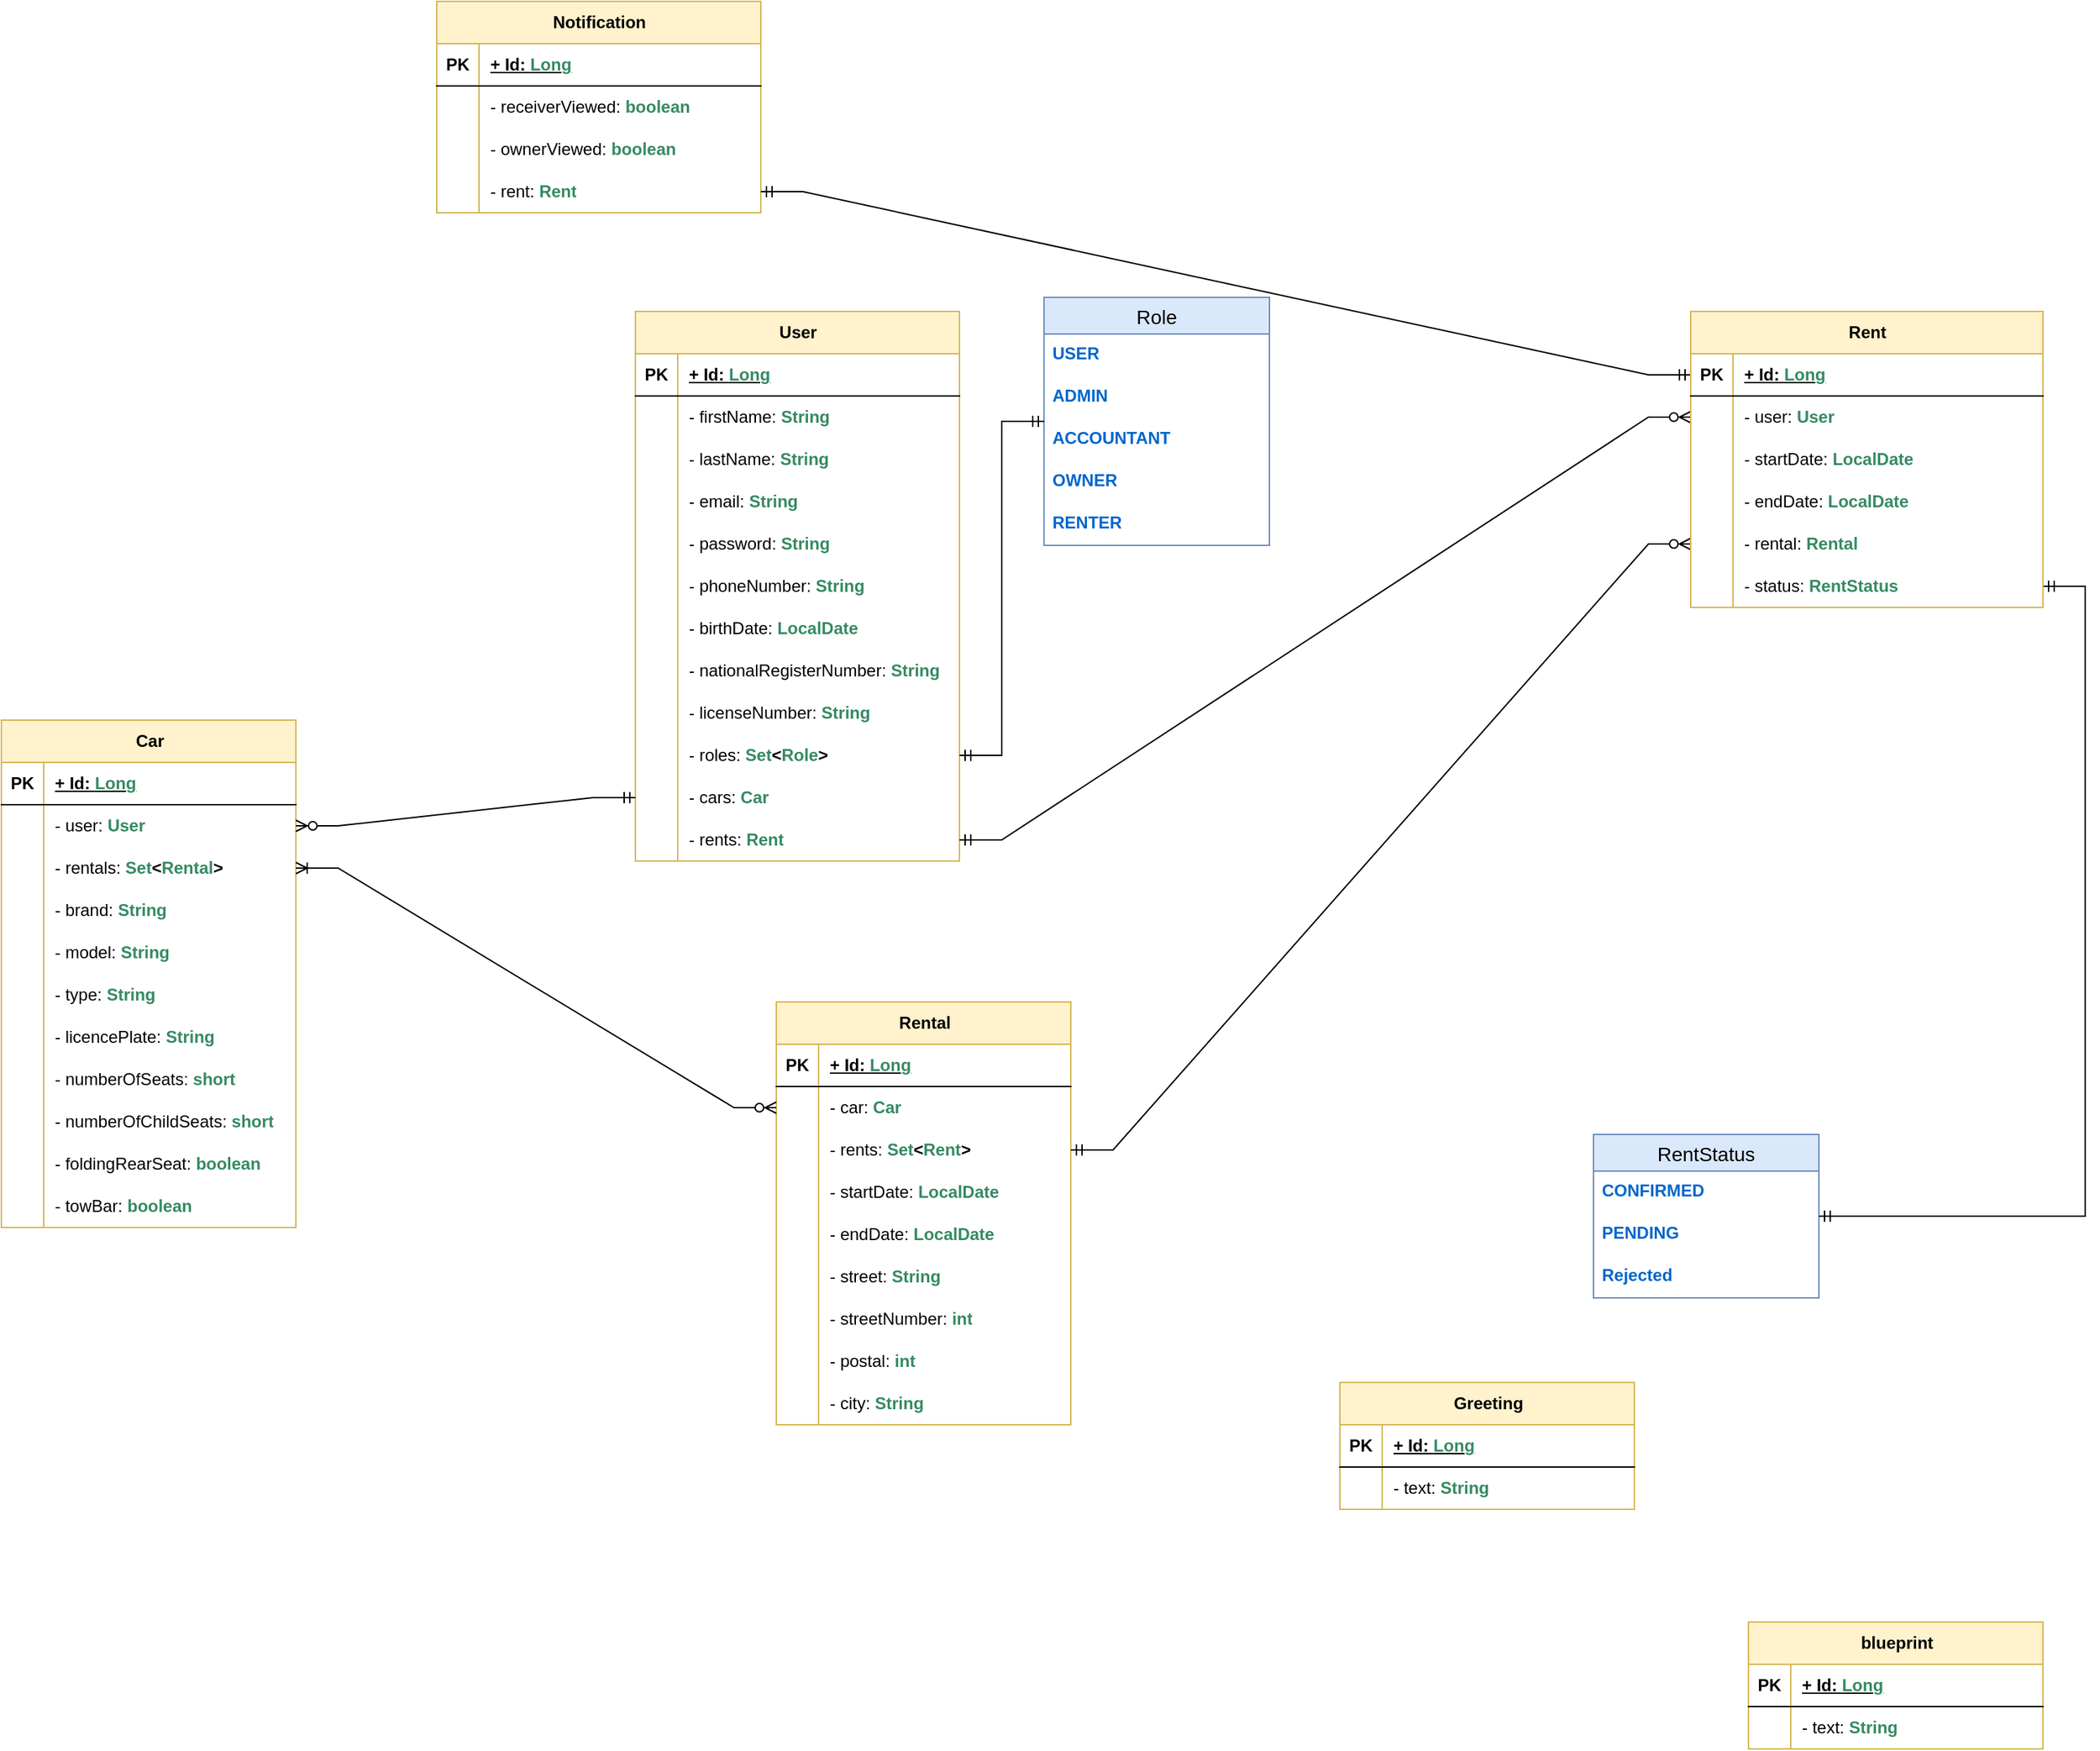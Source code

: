 <mxfile version="24.0.4" type="device">
  <diagram id="R2lEEEUBdFMjLlhIrx00" name="Page-1">
    <mxGraphModel dx="2481" dy="455" grid="1" gridSize="10" guides="1" tooltips="1" connect="1" arrows="1" fold="1" page="1" pageScale="1" pageWidth="850" pageHeight="1100" math="0" shadow="0" extFonts="Permanent Marker^https://fonts.googleapis.com/css?family=Permanent+Marker">
      <root>
        <mxCell id="0" />
        <mxCell id="1" parent="0" />
        <mxCell id="Fzed2xLTQUTYp7m4JMjA-57" value="Car" style="shape=table;startSize=30;container=1;collapsible=1;childLayout=tableLayout;fixedRows=1;rowLines=0;fontStyle=1;align=center;resizeLast=1;html=1;fillColor=#fff2cc;strokeColor=#d6b656;" parent="1" vertex="1">
          <mxGeometry x="-1560" y="510" width="209" height="360" as="geometry" />
        </mxCell>
        <mxCell id="Fzed2xLTQUTYp7m4JMjA-58" value="" style="shape=tableRow;horizontal=0;startSize=0;swimlaneHead=0;swimlaneBody=0;fillColor=none;collapsible=0;dropTarget=0;points=[[0,0.5],[1,0.5]];portConstraint=eastwest;top=0;left=0;right=0;bottom=1;" parent="Fzed2xLTQUTYp7m4JMjA-57" vertex="1">
          <mxGeometry y="30" width="209" height="30" as="geometry" />
        </mxCell>
        <mxCell id="Fzed2xLTQUTYp7m4JMjA-59" value="PK" style="shape=partialRectangle;connectable=0;fillColor=none;top=0;left=0;bottom=0;right=0;fontStyle=1;overflow=hidden;whiteSpace=wrap;html=1;" parent="Fzed2xLTQUTYp7m4JMjA-58" vertex="1">
          <mxGeometry width="30" height="30" as="geometry">
            <mxRectangle width="30" height="30" as="alternateBounds" />
          </mxGeometry>
        </mxCell>
        <mxCell id="Fzed2xLTQUTYp7m4JMjA-60" value="+ Id: &lt;font color=&quot;#358a62&quot;&gt;Long&lt;/font&gt;" style="shape=partialRectangle;connectable=0;fillColor=none;top=0;left=0;bottom=0;right=0;align=left;spacingLeft=6;fontStyle=5;overflow=hidden;whiteSpace=wrap;html=1;" parent="Fzed2xLTQUTYp7m4JMjA-58" vertex="1">
          <mxGeometry x="30" width="179" height="30" as="geometry">
            <mxRectangle width="179" height="30" as="alternateBounds" />
          </mxGeometry>
        </mxCell>
        <mxCell id="Fzed2xLTQUTYp7m4JMjA-61" value="" style="shape=tableRow;horizontal=0;startSize=0;swimlaneHead=0;swimlaneBody=0;fillColor=none;collapsible=0;dropTarget=0;points=[[0,0.5],[1,0.5]];portConstraint=eastwest;top=0;left=0;right=0;bottom=0;" parent="Fzed2xLTQUTYp7m4JMjA-57" vertex="1">
          <mxGeometry y="60" width="209" height="30" as="geometry" />
        </mxCell>
        <mxCell id="Fzed2xLTQUTYp7m4JMjA-62" value="" style="shape=partialRectangle;connectable=0;fillColor=none;top=0;left=0;bottom=0;right=0;editable=1;overflow=hidden;whiteSpace=wrap;html=1;" parent="Fzed2xLTQUTYp7m4JMjA-61" vertex="1">
          <mxGeometry width="30" height="30" as="geometry">
            <mxRectangle width="30" height="30" as="alternateBounds" />
          </mxGeometry>
        </mxCell>
        <mxCell id="Fzed2xLTQUTYp7m4JMjA-63" value="- user: &lt;font color=&quot;#358a62&quot;&gt;&lt;b&gt;User&lt;/b&gt;&lt;/font&gt;" style="shape=partialRectangle;connectable=0;fillColor=none;top=0;left=0;bottom=0;right=0;align=left;spacingLeft=6;overflow=hidden;whiteSpace=wrap;html=1;" parent="Fzed2xLTQUTYp7m4JMjA-61" vertex="1">
          <mxGeometry x="30" width="179" height="30" as="geometry">
            <mxRectangle width="179" height="30" as="alternateBounds" />
          </mxGeometry>
        </mxCell>
        <mxCell id="XMlaqRBzmPVlFfud3eNM-45" value="" style="shape=tableRow;horizontal=0;startSize=0;swimlaneHead=0;swimlaneBody=0;fillColor=none;collapsible=0;dropTarget=0;points=[[0,0.5],[1,0.5]];portConstraint=eastwest;top=0;left=0;right=0;bottom=0;" vertex="1" parent="Fzed2xLTQUTYp7m4JMjA-57">
          <mxGeometry y="90" width="209" height="30" as="geometry" />
        </mxCell>
        <mxCell id="XMlaqRBzmPVlFfud3eNM-46" value="" style="shape=partialRectangle;connectable=0;fillColor=none;top=0;left=0;bottom=0;right=0;editable=1;overflow=hidden;whiteSpace=wrap;html=1;" vertex="1" parent="XMlaqRBzmPVlFfud3eNM-45">
          <mxGeometry width="30" height="30" as="geometry">
            <mxRectangle width="30" height="30" as="alternateBounds" />
          </mxGeometry>
        </mxCell>
        <mxCell id="XMlaqRBzmPVlFfud3eNM-47" value="- rentals: &lt;b style=&quot;&quot;&gt;&lt;font color=&quot;#358a62&quot;&gt;Set&lt;/font&gt;&lt;/b&gt;&lt;b&gt;&amp;lt;&lt;font color=&quot;#358a62&quot;&gt;Rental&lt;/font&gt;&amp;gt;&lt;/b&gt;" style="shape=partialRectangle;connectable=0;fillColor=none;top=0;left=0;bottom=0;right=0;align=left;spacingLeft=6;overflow=hidden;whiteSpace=wrap;html=1;" vertex="1" parent="XMlaqRBzmPVlFfud3eNM-45">
          <mxGeometry x="30" width="179" height="30" as="geometry">
            <mxRectangle width="179" height="30" as="alternateBounds" />
          </mxGeometry>
        </mxCell>
        <mxCell id="Fzed2xLTQUTYp7m4JMjA-64" value="" style="shape=tableRow;horizontal=0;startSize=0;swimlaneHead=0;swimlaneBody=0;fillColor=none;collapsible=0;dropTarget=0;points=[[0,0.5],[1,0.5]];portConstraint=eastwest;top=0;left=0;right=0;bottom=0;" parent="Fzed2xLTQUTYp7m4JMjA-57" vertex="1">
          <mxGeometry y="120" width="209" height="30" as="geometry" />
        </mxCell>
        <mxCell id="Fzed2xLTQUTYp7m4JMjA-65" value="" style="shape=partialRectangle;connectable=0;fillColor=none;top=0;left=0;bottom=0;right=0;editable=1;overflow=hidden;whiteSpace=wrap;html=1;" parent="Fzed2xLTQUTYp7m4JMjA-64" vertex="1">
          <mxGeometry width="30" height="30" as="geometry">
            <mxRectangle width="30" height="30" as="alternateBounds" />
          </mxGeometry>
        </mxCell>
        <mxCell id="Fzed2xLTQUTYp7m4JMjA-66" value="- brand: &lt;b style=&quot;&quot;&gt;&lt;font color=&quot;#358a62&quot;&gt;String&lt;/font&gt;&lt;/b&gt;" style="shape=partialRectangle;connectable=0;fillColor=none;top=0;left=0;bottom=0;right=0;align=left;spacingLeft=6;overflow=hidden;whiteSpace=wrap;html=1;" parent="Fzed2xLTQUTYp7m4JMjA-64" vertex="1">
          <mxGeometry x="30" width="179" height="30" as="geometry">
            <mxRectangle width="179" height="30" as="alternateBounds" />
          </mxGeometry>
        </mxCell>
        <mxCell id="XMlaqRBzmPVlFfud3eNM-59" value="" style="shape=tableRow;horizontal=0;startSize=0;swimlaneHead=0;swimlaneBody=0;fillColor=none;collapsible=0;dropTarget=0;points=[[0,0.5],[1,0.5]];portConstraint=eastwest;top=0;left=0;right=0;bottom=0;" vertex="1" parent="Fzed2xLTQUTYp7m4JMjA-57">
          <mxGeometry y="150" width="209" height="30" as="geometry" />
        </mxCell>
        <mxCell id="XMlaqRBzmPVlFfud3eNM-60" value="" style="shape=partialRectangle;connectable=0;fillColor=none;top=0;left=0;bottom=0;right=0;editable=1;overflow=hidden;whiteSpace=wrap;html=1;" vertex="1" parent="XMlaqRBzmPVlFfud3eNM-59">
          <mxGeometry width="30" height="30" as="geometry">
            <mxRectangle width="30" height="30" as="alternateBounds" />
          </mxGeometry>
        </mxCell>
        <mxCell id="XMlaqRBzmPVlFfud3eNM-61" value="- model: &lt;b style=&quot;&quot;&gt;&lt;font color=&quot;#358a62&quot;&gt;String&lt;/font&gt;&lt;/b&gt;" style="shape=partialRectangle;connectable=0;fillColor=none;top=0;left=0;bottom=0;right=0;align=left;spacingLeft=6;overflow=hidden;whiteSpace=wrap;html=1;" vertex="1" parent="XMlaqRBzmPVlFfud3eNM-59">
          <mxGeometry x="30" width="179" height="30" as="geometry">
            <mxRectangle width="179" height="30" as="alternateBounds" />
          </mxGeometry>
        </mxCell>
        <mxCell id="Fzed2xLTQUTYp7m4JMjA-67" value="" style="shape=tableRow;horizontal=0;startSize=0;swimlaneHead=0;swimlaneBody=0;fillColor=none;collapsible=0;dropTarget=0;points=[[0,0.5],[1,0.5]];portConstraint=eastwest;top=0;left=0;right=0;bottom=0;" parent="Fzed2xLTQUTYp7m4JMjA-57" vertex="1">
          <mxGeometry y="180" width="209" height="30" as="geometry" />
        </mxCell>
        <mxCell id="Fzed2xLTQUTYp7m4JMjA-68" value="" style="shape=partialRectangle;connectable=0;fillColor=none;top=0;left=0;bottom=0;right=0;editable=1;overflow=hidden;whiteSpace=wrap;html=1;" parent="Fzed2xLTQUTYp7m4JMjA-67" vertex="1">
          <mxGeometry width="30" height="30" as="geometry">
            <mxRectangle width="30" height="30" as="alternateBounds" />
          </mxGeometry>
        </mxCell>
        <mxCell id="Fzed2xLTQUTYp7m4JMjA-69" value="- type: &lt;b style=&quot;&quot;&gt;&lt;font color=&quot;#358a62&quot;&gt;String&lt;/font&gt;&lt;/b&gt;" style="shape=partialRectangle;connectable=0;fillColor=none;top=0;left=0;bottom=0;right=0;align=left;spacingLeft=6;overflow=hidden;whiteSpace=wrap;html=1;" parent="Fzed2xLTQUTYp7m4JMjA-67" vertex="1">
          <mxGeometry x="30" width="179" height="30" as="geometry">
            <mxRectangle width="179" height="30" as="alternateBounds" />
          </mxGeometry>
        </mxCell>
        <mxCell id="Fzed2xLTQUTYp7m4JMjA-82" value="" style="shape=tableRow;horizontal=0;startSize=0;swimlaneHead=0;swimlaneBody=0;fillColor=none;collapsible=0;dropTarget=0;points=[[0,0.5],[1,0.5]];portConstraint=eastwest;top=0;left=0;right=0;bottom=0;" parent="Fzed2xLTQUTYp7m4JMjA-57" vertex="1">
          <mxGeometry y="210" width="209" height="30" as="geometry" />
        </mxCell>
        <mxCell id="Fzed2xLTQUTYp7m4JMjA-83" value="" style="shape=partialRectangle;connectable=0;fillColor=none;top=0;left=0;bottom=0;right=0;editable=1;overflow=hidden;whiteSpace=wrap;html=1;" parent="Fzed2xLTQUTYp7m4JMjA-82" vertex="1">
          <mxGeometry width="30" height="30" as="geometry">
            <mxRectangle width="30" height="30" as="alternateBounds" />
          </mxGeometry>
        </mxCell>
        <mxCell id="Fzed2xLTQUTYp7m4JMjA-84" value="- licencePlate: &lt;b style=&quot;&quot;&gt;&lt;font color=&quot;#358a62&quot;&gt;String&lt;/font&gt;&lt;/b&gt;" style="shape=partialRectangle;connectable=0;fillColor=none;top=0;left=0;bottom=0;right=0;align=left;spacingLeft=6;overflow=hidden;whiteSpace=wrap;html=1;" parent="Fzed2xLTQUTYp7m4JMjA-82" vertex="1">
          <mxGeometry x="30" width="179" height="30" as="geometry">
            <mxRectangle width="179" height="30" as="alternateBounds" />
          </mxGeometry>
        </mxCell>
        <mxCell id="Fzed2xLTQUTYp7m4JMjA-85" value="" style="shape=tableRow;horizontal=0;startSize=0;swimlaneHead=0;swimlaneBody=0;fillColor=none;collapsible=0;dropTarget=0;points=[[0,0.5],[1,0.5]];portConstraint=eastwest;top=0;left=0;right=0;bottom=0;" parent="Fzed2xLTQUTYp7m4JMjA-57" vertex="1">
          <mxGeometry y="240" width="209" height="30" as="geometry" />
        </mxCell>
        <mxCell id="Fzed2xLTQUTYp7m4JMjA-86" value="" style="shape=partialRectangle;connectable=0;fillColor=none;top=0;left=0;bottom=0;right=0;editable=1;overflow=hidden;whiteSpace=wrap;html=1;" parent="Fzed2xLTQUTYp7m4JMjA-85" vertex="1">
          <mxGeometry width="30" height="30" as="geometry">
            <mxRectangle width="30" height="30" as="alternateBounds" />
          </mxGeometry>
        </mxCell>
        <mxCell id="Fzed2xLTQUTYp7m4JMjA-87" value="- numberOfSeats: &lt;b style=&quot;&quot;&gt;&lt;font color=&quot;#358a62&quot;&gt;short&lt;/font&gt;&lt;/b&gt;" style="shape=partialRectangle;connectable=0;fillColor=none;top=0;left=0;bottom=0;right=0;align=left;spacingLeft=6;overflow=hidden;whiteSpace=wrap;html=1;" parent="Fzed2xLTQUTYp7m4JMjA-85" vertex="1">
          <mxGeometry x="30" width="179" height="30" as="geometry">
            <mxRectangle width="179" height="30" as="alternateBounds" />
          </mxGeometry>
        </mxCell>
        <mxCell id="Fzed2xLTQUTYp7m4JMjA-88" value="" style="shape=tableRow;horizontal=0;startSize=0;swimlaneHead=0;swimlaneBody=0;fillColor=none;collapsible=0;dropTarget=0;points=[[0,0.5],[1,0.5]];portConstraint=eastwest;top=0;left=0;right=0;bottom=0;" parent="Fzed2xLTQUTYp7m4JMjA-57" vertex="1">
          <mxGeometry y="270" width="209" height="30" as="geometry" />
        </mxCell>
        <mxCell id="Fzed2xLTQUTYp7m4JMjA-89" value="" style="shape=partialRectangle;connectable=0;fillColor=none;top=0;left=0;bottom=0;right=0;editable=1;overflow=hidden;whiteSpace=wrap;html=1;" parent="Fzed2xLTQUTYp7m4JMjA-88" vertex="1">
          <mxGeometry width="30" height="30" as="geometry">
            <mxRectangle width="30" height="30" as="alternateBounds" />
          </mxGeometry>
        </mxCell>
        <mxCell id="Fzed2xLTQUTYp7m4JMjA-90" value="- numberOfChildSeats: &lt;b style=&quot;&quot;&gt;&lt;font color=&quot;#358a62&quot;&gt;short&lt;/font&gt;&lt;/b&gt;" style="shape=partialRectangle;connectable=0;fillColor=none;top=0;left=0;bottom=0;right=0;align=left;spacingLeft=6;overflow=hidden;whiteSpace=wrap;html=1;" parent="Fzed2xLTQUTYp7m4JMjA-88" vertex="1">
          <mxGeometry x="30" width="179" height="30" as="geometry">
            <mxRectangle width="179" height="30" as="alternateBounds" />
          </mxGeometry>
        </mxCell>
        <mxCell id="Fzed2xLTQUTYp7m4JMjA-91" value="" style="shape=tableRow;horizontal=0;startSize=0;swimlaneHead=0;swimlaneBody=0;fillColor=none;collapsible=0;dropTarget=0;points=[[0,0.5],[1,0.5]];portConstraint=eastwest;top=0;left=0;right=0;bottom=0;" parent="Fzed2xLTQUTYp7m4JMjA-57" vertex="1">
          <mxGeometry y="300" width="209" height="30" as="geometry" />
        </mxCell>
        <mxCell id="Fzed2xLTQUTYp7m4JMjA-92" value="" style="shape=partialRectangle;connectable=0;fillColor=none;top=0;left=0;bottom=0;right=0;editable=1;overflow=hidden;whiteSpace=wrap;html=1;" parent="Fzed2xLTQUTYp7m4JMjA-91" vertex="1">
          <mxGeometry width="30" height="30" as="geometry">
            <mxRectangle width="30" height="30" as="alternateBounds" />
          </mxGeometry>
        </mxCell>
        <mxCell id="Fzed2xLTQUTYp7m4JMjA-93" value="- foldingRearSeat: &lt;b style=&quot;&quot;&gt;&lt;font color=&quot;#358a62&quot;&gt;boolean&lt;/font&gt;&lt;/b&gt;" style="shape=partialRectangle;connectable=0;fillColor=none;top=0;left=0;bottom=0;right=0;align=left;spacingLeft=6;overflow=hidden;whiteSpace=wrap;html=1;" parent="Fzed2xLTQUTYp7m4JMjA-91" vertex="1">
          <mxGeometry x="30" width="179" height="30" as="geometry">
            <mxRectangle width="179" height="30" as="alternateBounds" />
          </mxGeometry>
        </mxCell>
        <mxCell id="Fzed2xLTQUTYp7m4JMjA-94" value="" style="shape=tableRow;horizontal=0;startSize=0;swimlaneHead=0;swimlaneBody=0;fillColor=none;collapsible=0;dropTarget=0;points=[[0,0.5],[1,0.5]];portConstraint=eastwest;top=0;left=0;right=0;bottom=0;" parent="Fzed2xLTQUTYp7m4JMjA-57" vertex="1">
          <mxGeometry y="330" width="209" height="30" as="geometry" />
        </mxCell>
        <mxCell id="Fzed2xLTQUTYp7m4JMjA-95" value="" style="shape=partialRectangle;connectable=0;fillColor=none;top=0;left=0;bottom=0;right=0;editable=1;overflow=hidden;whiteSpace=wrap;html=1;" parent="Fzed2xLTQUTYp7m4JMjA-94" vertex="1">
          <mxGeometry width="30" height="30" as="geometry">
            <mxRectangle width="30" height="30" as="alternateBounds" />
          </mxGeometry>
        </mxCell>
        <mxCell id="Fzed2xLTQUTYp7m4JMjA-96" value="- towBar: &lt;font color=&quot;#358a62&quot;&gt;&lt;b&gt;boolean&lt;/b&gt;&lt;/font&gt;" style="shape=partialRectangle;connectable=0;fillColor=none;top=0;left=0;bottom=0;right=0;align=left;spacingLeft=6;overflow=hidden;whiteSpace=wrap;html=1;" parent="Fzed2xLTQUTYp7m4JMjA-94" vertex="1">
          <mxGeometry x="30" width="179" height="30" as="geometry">
            <mxRectangle width="179" height="30" as="alternateBounds" />
          </mxGeometry>
        </mxCell>
        <mxCell id="Fzed2xLTQUTYp7m4JMjA-97" value="Greeting" style="shape=table;startSize=30;container=1;collapsible=1;childLayout=tableLayout;fixedRows=1;rowLines=0;fontStyle=1;align=center;resizeLast=1;html=1;fillColor=#fff2cc;strokeColor=#d6b656;" parent="1" vertex="1">
          <mxGeometry x="-610" y="980" width="209" height="90" as="geometry" />
        </mxCell>
        <mxCell id="Fzed2xLTQUTYp7m4JMjA-98" value="" style="shape=tableRow;horizontal=0;startSize=0;swimlaneHead=0;swimlaneBody=0;fillColor=none;collapsible=0;dropTarget=0;points=[[0,0.5],[1,0.5]];portConstraint=eastwest;top=0;left=0;right=0;bottom=1;" parent="Fzed2xLTQUTYp7m4JMjA-97" vertex="1">
          <mxGeometry y="30" width="209" height="30" as="geometry" />
        </mxCell>
        <mxCell id="Fzed2xLTQUTYp7m4JMjA-99" value="PK" style="shape=partialRectangle;connectable=0;fillColor=none;top=0;left=0;bottom=0;right=0;fontStyle=1;overflow=hidden;whiteSpace=wrap;html=1;" parent="Fzed2xLTQUTYp7m4JMjA-98" vertex="1">
          <mxGeometry width="30" height="30" as="geometry">
            <mxRectangle width="30" height="30" as="alternateBounds" />
          </mxGeometry>
        </mxCell>
        <mxCell id="Fzed2xLTQUTYp7m4JMjA-100" value="+ Id: &lt;font color=&quot;#358a62&quot;&gt;Long&lt;/font&gt;" style="shape=partialRectangle;connectable=0;fillColor=none;top=0;left=0;bottom=0;right=0;align=left;spacingLeft=6;fontStyle=5;overflow=hidden;whiteSpace=wrap;html=1;" parent="Fzed2xLTQUTYp7m4JMjA-98" vertex="1">
          <mxGeometry x="30" width="179" height="30" as="geometry">
            <mxRectangle width="179" height="30" as="alternateBounds" />
          </mxGeometry>
        </mxCell>
        <mxCell id="Fzed2xLTQUTYp7m4JMjA-101" value="" style="shape=tableRow;horizontal=0;startSize=0;swimlaneHead=0;swimlaneBody=0;fillColor=none;collapsible=0;dropTarget=0;points=[[0,0.5],[1,0.5]];portConstraint=eastwest;top=0;left=0;right=0;bottom=0;" parent="Fzed2xLTQUTYp7m4JMjA-97" vertex="1">
          <mxGeometry y="60" width="209" height="30" as="geometry" />
        </mxCell>
        <mxCell id="Fzed2xLTQUTYp7m4JMjA-102" value="" style="shape=partialRectangle;connectable=0;fillColor=none;top=0;left=0;bottom=0;right=0;editable=1;overflow=hidden;whiteSpace=wrap;html=1;" parent="Fzed2xLTQUTYp7m4JMjA-101" vertex="1">
          <mxGeometry width="30" height="30" as="geometry">
            <mxRectangle width="30" height="30" as="alternateBounds" />
          </mxGeometry>
        </mxCell>
        <mxCell id="Fzed2xLTQUTYp7m4JMjA-103" value="- text: &lt;font color=&quot;#358a62&quot;&gt;&lt;b&gt;String&lt;/b&gt;&lt;/font&gt;" style="shape=partialRectangle;connectable=0;fillColor=none;top=0;left=0;bottom=0;right=0;align=left;spacingLeft=6;overflow=hidden;whiteSpace=wrap;html=1;" parent="Fzed2xLTQUTYp7m4JMjA-101" vertex="1">
          <mxGeometry x="30" width="179" height="30" as="geometry">
            <mxRectangle width="179" height="30" as="alternateBounds" />
          </mxGeometry>
        </mxCell>
        <mxCell id="Fzed2xLTQUTYp7m4JMjA-125" value="blueprint" style="shape=table;startSize=30;container=1;collapsible=1;childLayout=tableLayout;fixedRows=1;rowLines=0;fontStyle=1;align=center;resizeLast=1;html=1;fillColor=#fff2cc;strokeColor=#d6b656;" parent="1" vertex="1">
          <mxGeometry x="-320" y="1150" width="209" height="90" as="geometry" />
        </mxCell>
        <mxCell id="Fzed2xLTQUTYp7m4JMjA-126" value="" style="shape=tableRow;horizontal=0;startSize=0;swimlaneHead=0;swimlaneBody=0;fillColor=none;collapsible=0;dropTarget=0;points=[[0,0.5],[1,0.5]];portConstraint=eastwest;top=0;left=0;right=0;bottom=1;" parent="Fzed2xLTQUTYp7m4JMjA-125" vertex="1">
          <mxGeometry y="30" width="209" height="30" as="geometry" />
        </mxCell>
        <mxCell id="Fzed2xLTQUTYp7m4JMjA-127" value="PK" style="shape=partialRectangle;connectable=0;fillColor=none;top=0;left=0;bottom=0;right=0;fontStyle=1;overflow=hidden;whiteSpace=wrap;html=1;" parent="Fzed2xLTQUTYp7m4JMjA-126" vertex="1">
          <mxGeometry width="30" height="30" as="geometry">
            <mxRectangle width="30" height="30" as="alternateBounds" />
          </mxGeometry>
        </mxCell>
        <mxCell id="Fzed2xLTQUTYp7m4JMjA-128" value="+ Id: &lt;font color=&quot;#358a62&quot;&gt;Long&lt;/font&gt;" style="shape=partialRectangle;connectable=0;fillColor=none;top=0;left=0;bottom=0;right=0;align=left;spacingLeft=6;fontStyle=5;overflow=hidden;whiteSpace=wrap;html=1;" parent="Fzed2xLTQUTYp7m4JMjA-126" vertex="1">
          <mxGeometry x="30" width="179" height="30" as="geometry">
            <mxRectangle width="179" height="30" as="alternateBounds" />
          </mxGeometry>
        </mxCell>
        <mxCell id="Fzed2xLTQUTYp7m4JMjA-129" value="" style="shape=tableRow;horizontal=0;startSize=0;swimlaneHead=0;swimlaneBody=0;fillColor=none;collapsible=0;dropTarget=0;points=[[0,0.5],[1,0.5]];portConstraint=eastwest;top=0;left=0;right=0;bottom=0;" parent="Fzed2xLTQUTYp7m4JMjA-125" vertex="1">
          <mxGeometry y="60" width="209" height="30" as="geometry" />
        </mxCell>
        <mxCell id="Fzed2xLTQUTYp7m4JMjA-130" value="" style="shape=partialRectangle;connectable=0;fillColor=none;top=0;left=0;bottom=0;right=0;editable=1;overflow=hidden;whiteSpace=wrap;html=1;" parent="Fzed2xLTQUTYp7m4JMjA-129" vertex="1">
          <mxGeometry width="30" height="30" as="geometry">
            <mxRectangle width="30" height="30" as="alternateBounds" />
          </mxGeometry>
        </mxCell>
        <mxCell id="Fzed2xLTQUTYp7m4JMjA-131" value="- text: &lt;font color=&quot;#358a62&quot;&gt;&lt;b&gt;String&lt;/b&gt;&lt;/font&gt;" style="shape=partialRectangle;connectable=0;fillColor=none;top=0;left=0;bottom=0;right=0;align=left;spacingLeft=6;overflow=hidden;whiteSpace=wrap;html=1;" parent="Fzed2xLTQUTYp7m4JMjA-129" vertex="1">
          <mxGeometry x="30" width="179" height="30" as="geometry">
            <mxRectangle width="179" height="30" as="alternateBounds" />
          </mxGeometry>
        </mxCell>
        <mxCell id="Fzed2xLTQUTYp7m4JMjA-227" value="RentStatus" style="swimlane;fontStyle=0;childLayout=stackLayout;horizontal=1;startSize=26;horizontalStack=0;resizeParent=1;resizeParentMax=0;resizeLast=0;collapsible=1;marginBottom=0;align=center;fontSize=14;fillColor=#dae8fc;strokeColor=#6c8ebf;" parent="1" vertex="1">
          <mxGeometry x="-430" y="804" width="160" height="116" as="geometry" />
        </mxCell>
        <mxCell id="Fzed2xLTQUTYp7m4JMjA-228" value="&lt;font color=&quot;#0066cc&quot;&gt;&lt;b&gt;CONFIRMED&lt;/b&gt;&lt;/font&gt;" style="text;strokeColor=none;fillColor=none;spacingLeft=4;spacingRight=4;overflow=hidden;rotatable=0;points=[[0,0.5],[1,0.5]];portConstraint=eastwest;fontSize=12;whiteSpace=wrap;html=1;" parent="Fzed2xLTQUTYp7m4JMjA-227" vertex="1">
          <mxGeometry y="26" width="160" height="30" as="geometry" />
        </mxCell>
        <mxCell id="Fzed2xLTQUTYp7m4JMjA-229" value="&lt;b style=&quot;&quot;&gt;&lt;font color=&quot;#0066cc&quot;&gt;PENDING&lt;/font&gt;&lt;/b&gt;" style="text;strokeColor=none;fillColor=none;spacingLeft=4;spacingRight=4;overflow=hidden;rotatable=0;points=[[0,0.5],[1,0.5]];portConstraint=eastwest;fontSize=12;whiteSpace=wrap;html=1;" parent="Fzed2xLTQUTYp7m4JMjA-227" vertex="1">
          <mxGeometry y="56" width="160" height="30" as="geometry" />
        </mxCell>
        <mxCell id="Fzed2xLTQUTYp7m4JMjA-230" value="&lt;b&gt;&lt;font color=&quot;#0066cc&quot;&gt;Rejected&lt;/font&gt;&lt;/b&gt;" style="text;strokeColor=none;fillColor=none;spacingLeft=4;spacingRight=4;overflow=hidden;rotatable=0;points=[[0,0.5],[1,0.5]];portConstraint=eastwest;fontSize=12;whiteSpace=wrap;html=1;" parent="Fzed2xLTQUTYp7m4JMjA-227" vertex="1">
          <mxGeometry y="86" width="160" height="30" as="geometry" />
        </mxCell>
        <mxCell id="Fzed2xLTQUTYp7m4JMjA-231" value="" style="edgeStyle=entityRelationEdgeStyle;fontSize=12;html=1;endArrow=ERmandOne;startArrow=ERmandOne;rounded=0;" parent="1" source="Fzed2xLTQUTYp7m4JMjA-227" target="XMlaqRBzmPVlFfud3eNM-50" edge="1">
          <mxGeometry width="100" height="100" relative="1" as="geometry">
            <mxPoint x="-679" y="1070" as="sourcePoint" />
            <mxPoint x="-579" y="970" as="targetPoint" />
          </mxGeometry>
        </mxCell>
        <mxCell id="Fzed2xLTQUTYp7m4JMjA-232" value="Rental" style="shape=table;startSize=30;container=1;collapsible=1;childLayout=tableLayout;fixedRows=1;rowLines=0;fontStyle=1;align=center;resizeLast=1;html=1;fillColor=#fff2cc;strokeColor=#d6b656;" parent="1" vertex="1">
          <mxGeometry x="-1010" y="710" width="209" height="300" as="geometry" />
        </mxCell>
        <mxCell id="Fzed2xLTQUTYp7m4JMjA-233" value="" style="shape=tableRow;horizontal=0;startSize=0;swimlaneHead=0;swimlaneBody=0;fillColor=none;collapsible=0;dropTarget=0;points=[[0,0.5],[1,0.5]];portConstraint=eastwest;top=0;left=0;right=0;bottom=1;" parent="Fzed2xLTQUTYp7m4JMjA-232" vertex="1">
          <mxGeometry y="30" width="209" height="30" as="geometry" />
        </mxCell>
        <mxCell id="Fzed2xLTQUTYp7m4JMjA-234" value="PK" style="shape=partialRectangle;connectable=0;fillColor=none;top=0;left=0;bottom=0;right=0;fontStyle=1;overflow=hidden;whiteSpace=wrap;html=1;" parent="Fzed2xLTQUTYp7m4JMjA-233" vertex="1">
          <mxGeometry width="30" height="30" as="geometry">
            <mxRectangle width="30" height="30" as="alternateBounds" />
          </mxGeometry>
        </mxCell>
        <mxCell id="Fzed2xLTQUTYp7m4JMjA-235" value="+ Id: &lt;font color=&quot;#358a62&quot;&gt;Long&lt;/font&gt;" style="shape=partialRectangle;connectable=0;fillColor=none;top=0;left=0;bottom=0;right=0;align=left;spacingLeft=6;fontStyle=5;overflow=hidden;whiteSpace=wrap;html=1;" parent="Fzed2xLTQUTYp7m4JMjA-233" vertex="1">
          <mxGeometry x="30" width="179" height="30" as="geometry">
            <mxRectangle width="179" height="30" as="alternateBounds" />
          </mxGeometry>
        </mxCell>
        <mxCell id="Fzed2xLTQUTYp7m4JMjA-236" value="" style="shape=tableRow;horizontal=0;startSize=0;swimlaneHead=0;swimlaneBody=0;fillColor=none;collapsible=0;dropTarget=0;points=[[0,0.5],[1,0.5]];portConstraint=eastwest;top=0;left=0;right=0;bottom=0;" parent="Fzed2xLTQUTYp7m4JMjA-232" vertex="1">
          <mxGeometry y="60" width="209" height="30" as="geometry" />
        </mxCell>
        <mxCell id="Fzed2xLTQUTYp7m4JMjA-237" value="" style="shape=partialRectangle;connectable=0;fillColor=none;top=0;left=0;bottom=0;right=0;editable=1;overflow=hidden;whiteSpace=wrap;html=1;" parent="Fzed2xLTQUTYp7m4JMjA-236" vertex="1">
          <mxGeometry width="30" height="30" as="geometry">
            <mxRectangle width="30" height="30" as="alternateBounds" />
          </mxGeometry>
        </mxCell>
        <mxCell id="Fzed2xLTQUTYp7m4JMjA-238" value="- car: &lt;font color=&quot;#358a62&quot;&gt;&lt;b&gt;Car&lt;/b&gt;&lt;/font&gt;" style="shape=partialRectangle;connectable=0;fillColor=none;top=0;left=0;bottom=0;right=0;align=left;spacingLeft=6;overflow=hidden;whiteSpace=wrap;html=1;" parent="Fzed2xLTQUTYp7m4JMjA-236" vertex="1">
          <mxGeometry x="30" width="179" height="30" as="geometry">
            <mxRectangle width="179" height="30" as="alternateBounds" />
          </mxGeometry>
        </mxCell>
        <mxCell id="Fzed2xLTQUTYp7m4JMjA-239" value="" style="shape=tableRow;horizontal=0;startSize=0;swimlaneHead=0;swimlaneBody=0;fillColor=none;collapsible=0;dropTarget=0;points=[[0,0.5],[1,0.5]];portConstraint=eastwest;top=0;left=0;right=0;bottom=0;" parent="Fzed2xLTQUTYp7m4JMjA-232" vertex="1">
          <mxGeometry y="90" width="209" height="30" as="geometry" />
        </mxCell>
        <mxCell id="Fzed2xLTQUTYp7m4JMjA-240" value="" style="shape=partialRectangle;connectable=0;fillColor=none;top=0;left=0;bottom=0;right=0;editable=1;overflow=hidden;whiteSpace=wrap;html=1;" parent="Fzed2xLTQUTYp7m4JMjA-239" vertex="1">
          <mxGeometry width="30" height="30" as="geometry">
            <mxRectangle width="30" height="30" as="alternateBounds" />
          </mxGeometry>
        </mxCell>
        <mxCell id="Fzed2xLTQUTYp7m4JMjA-241" value="- rents: &lt;b style=&quot;&quot;&gt;&lt;font color=&quot;#358a62&quot;&gt;Set&lt;/font&gt;&amp;lt;&lt;font color=&quot;#358a62&quot;&gt;Rent&lt;/font&gt;&amp;gt;&lt;/b&gt;" style="shape=partialRectangle;connectable=0;fillColor=none;top=0;left=0;bottom=0;right=0;align=left;spacingLeft=6;overflow=hidden;whiteSpace=wrap;html=1;" parent="Fzed2xLTQUTYp7m4JMjA-239" vertex="1">
          <mxGeometry x="30" width="179" height="30" as="geometry">
            <mxRectangle width="179" height="30" as="alternateBounds" />
          </mxGeometry>
        </mxCell>
        <mxCell id="Fzed2xLTQUTYp7m4JMjA-242" value="" style="shape=tableRow;horizontal=0;startSize=0;swimlaneHead=0;swimlaneBody=0;fillColor=none;collapsible=0;dropTarget=0;points=[[0,0.5],[1,0.5]];portConstraint=eastwest;top=0;left=0;right=0;bottom=0;" parent="Fzed2xLTQUTYp7m4JMjA-232" vertex="1">
          <mxGeometry y="120" width="209" height="30" as="geometry" />
        </mxCell>
        <mxCell id="Fzed2xLTQUTYp7m4JMjA-243" value="" style="shape=partialRectangle;connectable=0;fillColor=none;top=0;left=0;bottom=0;right=0;editable=1;overflow=hidden;whiteSpace=wrap;html=1;" parent="Fzed2xLTQUTYp7m4JMjA-242" vertex="1">
          <mxGeometry width="30" height="30" as="geometry">
            <mxRectangle width="30" height="30" as="alternateBounds" />
          </mxGeometry>
        </mxCell>
        <mxCell id="Fzed2xLTQUTYp7m4JMjA-244" value="- startDate: &lt;font color=&quot;#358a62&quot;&gt;&lt;b&gt;LocalDate&lt;/b&gt;&lt;/font&gt;" style="shape=partialRectangle;connectable=0;fillColor=none;top=0;left=0;bottom=0;right=0;align=left;spacingLeft=6;overflow=hidden;whiteSpace=wrap;html=1;" parent="Fzed2xLTQUTYp7m4JMjA-242" vertex="1">
          <mxGeometry x="30" width="179" height="30" as="geometry">
            <mxRectangle width="179" height="30" as="alternateBounds" />
          </mxGeometry>
        </mxCell>
        <mxCell id="Fzed2xLTQUTYp7m4JMjA-245" value="" style="shape=tableRow;horizontal=0;startSize=0;swimlaneHead=0;swimlaneBody=0;fillColor=none;collapsible=0;dropTarget=0;points=[[0,0.5],[1,0.5]];portConstraint=eastwest;top=0;left=0;right=0;bottom=0;" parent="Fzed2xLTQUTYp7m4JMjA-232" vertex="1">
          <mxGeometry y="150" width="209" height="30" as="geometry" />
        </mxCell>
        <mxCell id="Fzed2xLTQUTYp7m4JMjA-246" value="" style="shape=partialRectangle;connectable=0;fillColor=none;top=0;left=0;bottom=0;right=0;editable=1;overflow=hidden;whiteSpace=wrap;html=1;" parent="Fzed2xLTQUTYp7m4JMjA-245" vertex="1">
          <mxGeometry width="30" height="30" as="geometry">
            <mxRectangle width="30" height="30" as="alternateBounds" />
          </mxGeometry>
        </mxCell>
        <mxCell id="Fzed2xLTQUTYp7m4JMjA-247" value="- endDate: &lt;font color=&quot;#358a62&quot;&gt;&lt;b&gt;LocalDate&lt;/b&gt;&lt;/font&gt;" style="shape=partialRectangle;connectable=0;fillColor=none;top=0;left=0;bottom=0;right=0;align=left;spacingLeft=6;overflow=hidden;whiteSpace=wrap;html=1;" parent="Fzed2xLTQUTYp7m4JMjA-245" vertex="1">
          <mxGeometry x="30" width="179" height="30" as="geometry">
            <mxRectangle width="179" height="30" as="alternateBounds" />
          </mxGeometry>
        </mxCell>
        <mxCell id="Fzed2xLTQUTYp7m4JMjA-248" value="" style="shape=tableRow;horizontal=0;startSize=0;swimlaneHead=0;swimlaneBody=0;fillColor=none;collapsible=0;dropTarget=0;points=[[0,0.5],[1,0.5]];portConstraint=eastwest;top=0;left=0;right=0;bottom=0;" parent="Fzed2xLTQUTYp7m4JMjA-232" vertex="1">
          <mxGeometry y="180" width="209" height="30" as="geometry" />
        </mxCell>
        <mxCell id="Fzed2xLTQUTYp7m4JMjA-249" value="" style="shape=partialRectangle;connectable=0;fillColor=none;top=0;left=0;bottom=0;right=0;editable=1;overflow=hidden;whiteSpace=wrap;html=1;" parent="Fzed2xLTQUTYp7m4JMjA-248" vertex="1">
          <mxGeometry width="30" height="30" as="geometry">
            <mxRectangle width="30" height="30" as="alternateBounds" />
          </mxGeometry>
        </mxCell>
        <mxCell id="Fzed2xLTQUTYp7m4JMjA-250" value="- street: &lt;font color=&quot;#358a62&quot;&gt;&lt;b&gt;String&lt;/b&gt;&lt;/font&gt;" style="shape=partialRectangle;connectable=0;fillColor=none;top=0;left=0;bottom=0;right=0;align=left;spacingLeft=6;overflow=hidden;whiteSpace=wrap;html=1;" parent="Fzed2xLTQUTYp7m4JMjA-248" vertex="1">
          <mxGeometry x="30" width="179" height="30" as="geometry">
            <mxRectangle width="179" height="30" as="alternateBounds" />
          </mxGeometry>
        </mxCell>
        <mxCell id="Fzed2xLTQUTYp7m4JMjA-251" value="" style="shape=tableRow;horizontal=0;startSize=0;swimlaneHead=0;swimlaneBody=0;fillColor=none;collapsible=0;dropTarget=0;points=[[0,0.5],[1,0.5]];portConstraint=eastwest;top=0;left=0;right=0;bottom=0;" parent="Fzed2xLTQUTYp7m4JMjA-232" vertex="1">
          <mxGeometry y="210" width="209" height="30" as="geometry" />
        </mxCell>
        <mxCell id="Fzed2xLTQUTYp7m4JMjA-252" value="" style="shape=partialRectangle;connectable=0;fillColor=none;top=0;left=0;bottom=0;right=0;editable=1;overflow=hidden;whiteSpace=wrap;html=1;" parent="Fzed2xLTQUTYp7m4JMjA-251" vertex="1">
          <mxGeometry width="30" height="30" as="geometry">
            <mxRectangle width="30" height="30" as="alternateBounds" />
          </mxGeometry>
        </mxCell>
        <mxCell id="Fzed2xLTQUTYp7m4JMjA-253" value="- streetNumber: &lt;font color=&quot;#358a62&quot;&gt;&lt;b&gt;int&lt;/b&gt;&lt;/font&gt;" style="shape=partialRectangle;connectable=0;fillColor=none;top=0;left=0;bottom=0;right=0;align=left;spacingLeft=6;overflow=hidden;whiteSpace=wrap;html=1;" parent="Fzed2xLTQUTYp7m4JMjA-251" vertex="1">
          <mxGeometry x="30" width="179" height="30" as="geometry">
            <mxRectangle width="179" height="30" as="alternateBounds" />
          </mxGeometry>
        </mxCell>
        <mxCell id="Fzed2xLTQUTYp7m4JMjA-257" value="" style="shape=tableRow;horizontal=0;startSize=0;swimlaneHead=0;swimlaneBody=0;fillColor=none;collapsible=0;dropTarget=0;points=[[0,0.5],[1,0.5]];portConstraint=eastwest;top=0;left=0;right=0;bottom=0;" parent="Fzed2xLTQUTYp7m4JMjA-232" vertex="1">
          <mxGeometry y="240" width="209" height="30" as="geometry" />
        </mxCell>
        <mxCell id="Fzed2xLTQUTYp7m4JMjA-258" value="" style="shape=partialRectangle;connectable=0;fillColor=none;top=0;left=0;bottom=0;right=0;editable=1;overflow=hidden;whiteSpace=wrap;html=1;" parent="Fzed2xLTQUTYp7m4JMjA-257" vertex="1">
          <mxGeometry width="30" height="30" as="geometry">
            <mxRectangle width="30" height="30" as="alternateBounds" />
          </mxGeometry>
        </mxCell>
        <mxCell id="Fzed2xLTQUTYp7m4JMjA-259" value="- postal: &lt;font color=&quot;#358a62&quot;&gt;&lt;b&gt;int&lt;/b&gt;&lt;/font&gt;" style="shape=partialRectangle;connectable=0;fillColor=none;top=0;left=0;bottom=0;right=0;align=left;spacingLeft=6;overflow=hidden;whiteSpace=wrap;html=1;" parent="Fzed2xLTQUTYp7m4JMjA-257" vertex="1">
          <mxGeometry x="30" width="179" height="30" as="geometry">
            <mxRectangle width="179" height="30" as="alternateBounds" />
          </mxGeometry>
        </mxCell>
        <mxCell id="Fzed2xLTQUTYp7m4JMjA-254" value="" style="shape=tableRow;horizontal=0;startSize=0;swimlaneHead=0;swimlaneBody=0;fillColor=none;collapsible=0;dropTarget=0;points=[[0,0.5],[1,0.5]];portConstraint=eastwest;top=0;left=0;right=0;bottom=0;" parent="Fzed2xLTQUTYp7m4JMjA-232" vertex="1">
          <mxGeometry y="270" width="209" height="30" as="geometry" />
        </mxCell>
        <mxCell id="Fzed2xLTQUTYp7m4JMjA-255" value="" style="shape=partialRectangle;connectable=0;fillColor=none;top=0;left=0;bottom=0;right=0;editable=1;overflow=hidden;whiteSpace=wrap;html=1;" parent="Fzed2xLTQUTYp7m4JMjA-254" vertex="1">
          <mxGeometry width="30" height="30" as="geometry">
            <mxRectangle width="30" height="30" as="alternateBounds" />
          </mxGeometry>
        </mxCell>
        <mxCell id="Fzed2xLTQUTYp7m4JMjA-256" value="- city: &lt;font color=&quot;#358a62&quot;&gt;&lt;b&gt;String&lt;/b&gt;&lt;/font&gt;" style="shape=partialRectangle;connectable=0;fillColor=none;top=0;left=0;bottom=0;right=0;align=left;spacingLeft=6;overflow=hidden;whiteSpace=wrap;html=1;" parent="Fzed2xLTQUTYp7m4JMjA-254" vertex="1">
          <mxGeometry x="30" width="179" height="30" as="geometry">
            <mxRectangle width="179" height="30" as="alternateBounds" />
          </mxGeometry>
        </mxCell>
        <mxCell id="Fzed2xLTQUTYp7m4JMjA-168" value="Notification" style="shape=table;startSize=30;container=1;collapsible=1;childLayout=tableLayout;fixedRows=1;rowLines=0;fontStyle=1;align=center;resizeLast=1;html=1;fillColor=#fff2cc;strokeColor=#d6b656;" parent="1" vertex="1">
          <mxGeometry x="-1251" width="230" height="150" as="geometry" />
        </mxCell>
        <mxCell id="Fzed2xLTQUTYp7m4JMjA-169" value="" style="shape=tableRow;horizontal=0;startSize=0;swimlaneHead=0;swimlaneBody=0;fillColor=none;collapsible=0;dropTarget=0;points=[[0,0.5],[1,0.5]];portConstraint=eastwest;top=0;left=0;right=0;bottom=1;" parent="Fzed2xLTQUTYp7m4JMjA-168" vertex="1">
          <mxGeometry y="30" width="230" height="30" as="geometry" />
        </mxCell>
        <mxCell id="Fzed2xLTQUTYp7m4JMjA-170" value="PK" style="shape=partialRectangle;connectable=0;fillColor=none;top=0;left=0;bottom=0;right=0;fontStyle=1;overflow=hidden;whiteSpace=wrap;html=1;" parent="Fzed2xLTQUTYp7m4JMjA-169" vertex="1">
          <mxGeometry width="30" height="30" as="geometry">
            <mxRectangle width="30" height="30" as="alternateBounds" />
          </mxGeometry>
        </mxCell>
        <mxCell id="Fzed2xLTQUTYp7m4JMjA-171" value="+ Id: &lt;font style=&quot;&quot; color=&quot;#358a62&quot;&gt;Long&lt;/font&gt;" style="shape=partialRectangle;connectable=0;fillColor=none;top=0;left=0;bottom=0;right=0;align=left;spacingLeft=6;fontStyle=5;overflow=hidden;whiteSpace=wrap;html=1;" parent="Fzed2xLTQUTYp7m4JMjA-169" vertex="1">
          <mxGeometry x="30" width="200" height="30" as="geometry">
            <mxRectangle width="200" height="30" as="alternateBounds" />
          </mxGeometry>
        </mxCell>
        <mxCell id="Fzed2xLTQUTYp7m4JMjA-172" value="" style="shape=tableRow;horizontal=0;startSize=0;swimlaneHead=0;swimlaneBody=0;fillColor=none;collapsible=0;dropTarget=0;points=[[0,0.5],[1,0.5]];portConstraint=eastwest;top=0;left=0;right=0;bottom=0;" parent="Fzed2xLTQUTYp7m4JMjA-168" vertex="1">
          <mxGeometry y="60" width="230" height="30" as="geometry" />
        </mxCell>
        <mxCell id="Fzed2xLTQUTYp7m4JMjA-173" value="" style="shape=partialRectangle;connectable=0;fillColor=none;top=0;left=0;bottom=0;right=0;editable=1;overflow=hidden;whiteSpace=wrap;html=1;" parent="Fzed2xLTQUTYp7m4JMjA-172" vertex="1">
          <mxGeometry width="30" height="30" as="geometry">
            <mxRectangle width="30" height="30" as="alternateBounds" />
          </mxGeometry>
        </mxCell>
        <mxCell id="Fzed2xLTQUTYp7m4JMjA-174" value="- receiverViewed: &lt;b style=&quot;&quot;&gt;&lt;font color=&quot;#358a62&quot;&gt;boolean&lt;span style=&quot;white-space: pre;&quot;&gt;&#x9;&lt;/span&gt;&lt;span style=&quot;white-space: pre;&quot;&gt;&#x9;&lt;/span&gt;&lt;/font&gt;&lt;/b&gt;" style="shape=partialRectangle;connectable=0;fillColor=none;top=0;left=0;bottom=0;right=0;align=left;spacingLeft=6;overflow=hidden;whiteSpace=wrap;html=1;" parent="Fzed2xLTQUTYp7m4JMjA-172" vertex="1">
          <mxGeometry x="30" width="200" height="30" as="geometry">
            <mxRectangle width="200" height="30" as="alternateBounds" />
          </mxGeometry>
        </mxCell>
        <mxCell id="Fzed2xLTQUTYp7m4JMjA-175" value="" style="shape=tableRow;horizontal=0;startSize=0;swimlaneHead=0;swimlaneBody=0;fillColor=none;collapsible=0;dropTarget=0;points=[[0,0.5],[1,0.5]];portConstraint=eastwest;top=0;left=0;right=0;bottom=0;" parent="Fzed2xLTQUTYp7m4JMjA-168" vertex="1">
          <mxGeometry y="90" width="230" height="30" as="geometry" />
        </mxCell>
        <mxCell id="Fzed2xLTQUTYp7m4JMjA-176" value="" style="shape=partialRectangle;connectable=0;fillColor=none;top=0;left=0;bottom=0;right=0;editable=1;overflow=hidden;whiteSpace=wrap;html=1;" parent="Fzed2xLTQUTYp7m4JMjA-175" vertex="1">
          <mxGeometry width="30" height="30" as="geometry">
            <mxRectangle width="30" height="30" as="alternateBounds" />
          </mxGeometry>
        </mxCell>
        <mxCell id="Fzed2xLTQUTYp7m4JMjA-177" value="- ownerViewed: &lt;b style=&quot;&quot;&gt;&lt;font color=&quot;#358a62&quot;&gt;boolean&lt;/font&gt;&lt;/b&gt;" style="shape=partialRectangle;connectable=0;fillColor=none;top=0;left=0;bottom=0;right=0;align=left;spacingLeft=6;overflow=hidden;whiteSpace=wrap;html=1;" parent="Fzed2xLTQUTYp7m4JMjA-175" vertex="1">
          <mxGeometry x="30" width="200" height="30" as="geometry">
            <mxRectangle width="200" height="30" as="alternateBounds" />
          </mxGeometry>
        </mxCell>
        <mxCell id="Fzed2xLTQUTYp7m4JMjA-178" value="" style="shape=tableRow;horizontal=0;startSize=0;swimlaneHead=0;swimlaneBody=0;fillColor=none;collapsible=0;dropTarget=0;points=[[0,0.5],[1,0.5]];portConstraint=eastwest;top=0;left=0;right=0;bottom=0;" parent="Fzed2xLTQUTYp7m4JMjA-168" vertex="1">
          <mxGeometry y="120" width="230" height="30" as="geometry" />
        </mxCell>
        <mxCell id="Fzed2xLTQUTYp7m4JMjA-179" value="" style="shape=partialRectangle;connectable=0;fillColor=none;top=0;left=0;bottom=0;right=0;editable=1;overflow=hidden;whiteSpace=wrap;html=1;" parent="Fzed2xLTQUTYp7m4JMjA-178" vertex="1">
          <mxGeometry width="30" height="30" as="geometry">
            <mxRectangle width="30" height="30" as="alternateBounds" />
          </mxGeometry>
        </mxCell>
        <mxCell id="Fzed2xLTQUTYp7m4JMjA-180" value="- rent: &lt;b style=&quot;&quot;&gt;&lt;font color=&quot;#358a62&quot;&gt;Rent&lt;/font&gt;&lt;/b&gt;" style="shape=partialRectangle;connectable=0;fillColor=none;top=0;left=0;bottom=0;right=0;align=left;spacingLeft=6;overflow=hidden;whiteSpace=wrap;html=1;" parent="Fzed2xLTQUTYp7m4JMjA-178" vertex="1">
          <mxGeometry x="30" width="200" height="30" as="geometry">
            <mxRectangle width="200" height="30" as="alternateBounds" />
          </mxGeometry>
        </mxCell>
        <mxCell id="Fzed2xLTQUTYp7m4JMjA-270" value="" style="edgeStyle=entityRelationEdgeStyle;fontSize=12;html=1;endArrow=ERmandOne;startArrow=ERmandOne;rounded=0;" parent="1" source="Fzed2xLTQUTYp7m4JMjA-178" target="Fzed2xLTQUTYp7m4JMjA-182" edge="1">
          <mxGeometry width="100" height="100" relative="1" as="geometry">
            <mxPoint x="-820" y="360" as="sourcePoint" />
            <mxPoint x="-730" y="110" as="targetPoint" />
            <Array as="points">
              <mxPoint x="-470" y="140" />
              <mxPoint x="-490" y="170" />
            </Array>
          </mxGeometry>
        </mxCell>
        <mxCell id="Fzed2xLTQUTYp7m4JMjA-271" value="" style="edgeStyle=entityRelationEdgeStyle;fontSize=12;html=1;endArrow=ERzeroToMany;startArrow=ERmandOne;rounded=0;" parent="1" source="Fzed2xLTQUTYp7m4JMjA-239" target="Fzed2xLTQUTYp7m4JMjA-224" edge="1">
          <mxGeometry width="100" height="100" relative="1" as="geometry">
            <mxPoint x="-850" y="490" as="sourcePoint" />
            <mxPoint x="-750" y="390" as="targetPoint" />
            <Array as="points">
              <mxPoint x="-350" y="330" />
            </Array>
          </mxGeometry>
        </mxCell>
        <mxCell id="Fzed2xLTQUTYp7m4JMjA-273" value="" style="edgeStyle=entityRelationEdgeStyle;fontSize=12;html=1;endArrow=ERoneToMany;startArrow=ERzeroToMany;rounded=0;" parent="1" source="Fzed2xLTQUTYp7m4JMjA-236" target="XMlaqRBzmPVlFfud3eNM-45" edge="1">
          <mxGeometry width="100" height="100" relative="1" as="geometry">
            <mxPoint x="-1260" y="660" as="sourcePoint" />
            <mxPoint x="-1120" y="580" as="targetPoint" />
          </mxGeometry>
        </mxCell>
        <mxCell id="XMlaqRBzmPVlFfud3eNM-1" value="User" style="shape=table;startSize=30;container=1;collapsible=1;childLayout=tableLayout;fixedRows=1;rowLines=0;fontStyle=1;align=center;resizeLast=1;html=1;fillColor=#fff2cc;strokeColor=#d6b656;" vertex="1" parent="1">
          <mxGeometry x="-1110" y="220" width="230" height="390" as="geometry" />
        </mxCell>
        <mxCell id="XMlaqRBzmPVlFfud3eNM-2" value="" style="shape=tableRow;horizontal=0;startSize=0;swimlaneHead=0;swimlaneBody=0;fillColor=none;collapsible=0;dropTarget=0;points=[[0,0.5],[1,0.5]];portConstraint=eastwest;top=0;left=0;right=0;bottom=1;" vertex="1" parent="XMlaqRBzmPVlFfud3eNM-1">
          <mxGeometry y="30" width="230" height="30" as="geometry" />
        </mxCell>
        <mxCell id="XMlaqRBzmPVlFfud3eNM-3" value="PK" style="shape=partialRectangle;connectable=0;fillColor=none;top=0;left=0;bottom=0;right=0;fontStyle=1;overflow=hidden;whiteSpace=wrap;html=1;" vertex="1" parent="XMlaqRBzmPVlFfud3eNM-2">
          <mxGeometry width="30" height="30" as="geometry">
            <mxRectangle width="30" height="30" as="alternateBounds" />
          </mxGeometry>
        </mxCell>
        <mxCell id="XMlaqRBzmPVlFfud3eNM-4" value="+ Id: &lt;font color=&quot;#358a62&quot;&gt;Long&lt;/font&gt;" style="shape=partialRectangle;connectable=0;fillColor=none;top=0;left=0;bottom=0;right=0;align=left;spacingLeft=6;fontStyle=5;overflow=hidden;whiteSpace=wrap;html=1;" vertex="1" parent="XMlaqRBzmPVlFfud3eNM-2">
          <mxGeometry x="30" width="200" height="30" as="geometry">
            <mxRectangle width="200" height="30" as="alternateBounds" />
          </mxGeometry>
        </mxCell>
        <mxCell id="XMlaqRBzmPVlFfud3eNM-5" value="" style="shape=tableRow;horizontal=0;startSize=0;swimlaneHead=0;swimlaneBody=0;fillColor=none;collapsible=0;dropTarget=0;points=[[0,0.5],[1,0.5]];portConstraint=eastwest;top=0;left=0;right=0;bottom=0;" vertex="1" parent="XMlaqRBzmPVlFfud3eNM-1">
          <mxGeometry y="60" width="230" height="30" as="geometry" />
        </mxCell>
        <mxCell id="XMlaqRBzmPVlFfud3eNM-6" value="" style="shape=partialRectangle;connectable=0;fillColor=none;top=0;left=0;bottom=0;right=0;editable=1;overflow=hidden;whiteSpace=wrap;html=1;" vertex="1" parent="XMlaqRBzmPVlFfud3eNM-5">
          <mxGeometry width="30" height="30" as="geometry">
            <mxRectangle width="30" height="30" as="alternateBounds" />
          </mxGeometry>
        </mxCell>
        <mxCell id="XMlaqRBzmPVlFfud3eNM-7" value="- firstName: &lt;font color=&quot;#358a62&quot;&gt;&lt;b&gt;String&lt;/b&gt;&lt;/font&gt;" style="shape=partialRectangle;connectable=0;fillColor=none;top=0;left=0;bottom=0;right=0;align=left;spacingLeft=6;overflow=hidden;whiteSpace=wrap;html=1;" vertex="1" parent="XMlaqRBzmPVlFfud3eNM-5">
          <mxGeometry x="30" width="200" height="30" as="geometry">
            <mxRectangle width="200" height="30" as="alternateBounds" />
          </mxGeometry>
        </mxCell>
        <mxCell id="XMlaqRBzmPVlFfud3eNM-8" value="" style="shape=tableRow;horizontal=0;startSize=0;swimlaneHead=0;swimlaneBody=0;fillColor=none;collapsible=0;dropTarget=0;points=[[0,0.5],[1,0.5]];portConstraint=eastwest;top=0;left=0;right=0;bottom=0;" vertex="1" parent="XMlaqRBzmPVlFfud3eNM-1">
          <mxGeometry y="90" width="230" height="30" as="geometry" />
        </mxCell>
        <mxCell id="XMlaqRBzmPVlFfud3eNM-9" value="" style="shape=partialRectangle;connectable=0;fillColor=none;top=0;left=0;bottom=0;right=0;editable=1;overflow=hidden;whiteSpace=wrap;html=1;" vertex="1" parent="XMlaqRBzmPVlFfud3eNM-8">
          <mxGeometry width="30" height="30" as="geometry">
            <mxRectangle width="30" height="30" as="alternateBounds" />
          </mxGeometry>
        </mxCell>
        <mxCell id="XMlaqRBzmPVlFfud3eNM-10" value="- lastName: &lt;font color=&quot;#358a62&quot;&gt;&lt;b&gt;String&lt;/b&gt;&lt;/font&gt;" style="shape=partialRectangle;connectable=0;fillColor=none;top=0;left=0;bottom=0;right=0;align=left;spacingLeft=6;overflow=hidden;whiteSpace=wrap;html=1;" vertex="1" parent="XMlaqRBzmPVlFfud3eNM-8">
          <mxGeometry x="30" width="200" height="30" as="geometry">
            <mxRectangle width="200" height="30" as="alternateBounds" />
          </mxGeometry>
        </mxCell>
        <mxCell id="XMlaqRBzmPVlFfud3eNM-11" value="" style="shape=tableRow;horizontal=0;startSize=0;swimlaneHead=0;swimlaneBody=0;fillColor=none;collapsible=0;dropTarget=0;points=[[0,0.5],[1,0.5]];portConstraint=eastwest;top=0;left=0;right=0;bottom=0;" vertex="1" parent="XMlaqRBzmPVlFfud3eNM-1">
          <mxGeometry y="120" width="230" height="30" as="geometry" />
        </mxCell>
        <mxCell id="XMlaqRBzmPVlFfud3eNM-12" value="" style="shape=partialRectangle;connectable=0;fillColor=none;top=0;left=0;bottom=0;right=0;editable=1;overflow=hidden;whiteSpace=wrap;html=1;" vertex="1" parent="XMlaqRBzmPVlFfud3eNM-11">
          <mxGeometry width="30" height="30" as="geometry">
            <mxRectangle width="30" height="30" as="alternateBounds" />
          </mxGeometry>
        </mxCell>
        <mxCell id="XMlaqRBzmPVlFfud3eNM-13" value="- email: &lt;font color=&quot;#358a62&quot;&gt;&lt;b&gt;String&lt;/b&gt;&lt;/font&gt;" style="shape=partialRectangle;connectable=0;fillColor=none;top=0;left=0;bottom=0;right=0;align=left;spacingLeft=6;overflow=hidden;whiteSpace=wrap;html=1;" vertex="1" parent="XMlaqRBzmPVlFfud3eNM-11">
          <mxGeometry x="30" width="200" height="30" as="geometry">
            <mxRectangle width="200" height="30" as="alternateBounds" />
          </mxGeometry>
        </mxCell>
        <mxCell id="XMlaqRBzmPVlFfud3eNM-14" value="" style="shape=tableRow;horizontal=0;startSize=0;swimlaneHead=0;swimlaneBody=0;fillColor=none;collapsible=0;dropTarget=0;points=[[0,0.5],[1,0.5]];portConstraint=eastwest;top=0;left=0;right=0;bottom=0;" vertex="1" parent="XMlaqRBzmPVlFfud3eNM-1">
          <mxGeometry y="150" width="230" height="30" as="geometry" />
        </mxCell>
        <mxCell id="XMlaqRBzmPVlFfud3eNM-15" value="" style="shape=partialRectangle;connectable=0;fillColor=none;top=0;left=0;bottom=0;right=0;editable=1;overflow=hidden;whiteSpace=wrap;html=1;" vertex="1" parent="XMlaqRBzmPVlFfud3eNM-14">
          <mxGeometry width="30" height="30" as="geometry">
            <mxRectangle width="30" height="30" as="alternateBounds" />
          </mxGeometry>
        </mxCell>
        <mxCell id="XMlaqRBzmPVlFfud3eNM-16" value="- password: &lt;font color=&quot;#358a62&quot;&gt;&lt;b&gt;String&lt;/b&gt;&lt;/font&gt;" style="shape=partialRectangle;connectable=0;fillColor=none;top=0;left=0;bottom=0;right=0;align=left;spacingLeft=6;overflow=hidden;whiteSpace=wrap;html=1;" vertex="1" parent="XMlaqRBzmPVlFfud3eNM-14">
          <mxGeometry x="30" width="200" height="30" as="geometry">
            <mxRectangle width="200" height="30" as="alternateBounds" />
          </mxGeometry>
        </mxCell>
        <mxCell id="XMlaqRBzmPVlFfud3eNM-17" value="" style="shape=tableRow;horizontal=0;startSize=0;swimlaneHead=0;swimlaneBody=0;fillColor=none;collapsible=0;dropTarget=0;points=[[0,0.5],[1,0.5]];portConstraint=eastwest;top=0;left=0;right=0;bottom=0;" vertex="1" parent="XMlaqRBzmPVlFfud3eNM-1">
          <mxGeometry y="180" width="230" height="30" as="geometry" />
        </mxCell>
        <mxCell id="XMlaqRBzmPVlFfud3eNM-18" value="" style="shape=partialRectangle;connectable=0;fillColor=none;top=0;left=0;bottom=0;right=0;editable=1;overflow=hidden;whiteSpace=wrap;html=1;" vertex="1" parent="XMlaqRBzmPVlFfud3eNM-17">
          <mxGeometry width="30" height="30" as="geometry">
            <mxRectangle width="30" height="30" as="alternateBounds" />
          </mxGeometry>
        </mxCell>
        <mxCell id="XMlaqRBzmPVlFfud3eNM-19" value="- phoneNumber: &lt;font color=&quot;#358a62&quot;&gt;&lt;b&gt;String&lt;/b&gt;&lt;/font&gt;" style="shape=partialRectangle;connectable=0;fillColor=none;top=0;left=0;bottom=0;right=0;align=left;spacingLeft=6;overflow=hidden;whiteSpace=wrap;html=1;" vertex="1" parent="XMlaqRBzmPVlFfud3eNM-17">
          <mxGeometry x="30" width="200" height="30" as="geometry">
            <mxRectangle width="200" height="30" as="alternateBounds" />
          </mxGeometry>
        </mxCell>
        <mxCell id="XMlaqRBzmPVlFfud3eNM-20" value="" style="shape=tableRow;horizontal=0;startSize=0;swimlaneHead=0;swimlaneBody=0;fillColor=none;collapsible=0;dropTarget=0;points=[[0,0.5],[1,0.5]];portConstraint=eastwest;top=0;left=0;right=0;bottom=0;" vertex="1" parent="XMlaqRBzmPVlFfud3eNM-1">
          <mxGeometry y="210" width="230" height="30" as="geometry" />
        </mxCell>
        <mxCell id="XMlaqRBzmPVlFfud3eNM-21" value="" style="shape=partialRectangle;connectable=0;fillColor=none;top=0;left=0;bottom=0;right=0;editable=1;overflow=hidden;whiteSpace=wrap;html=1;" vertex="1" parent="XMlaqRBzmPVlFfud3eNM-20">
          <mxGeometry width="30" height="30" as="geometry">
            <mxRectangle width="30" height="30" as="alternateBounds" />
          </mxGeometry>
        </mxCell>
        <mxCell id="XMlaqRBzmPVlFfud3eNM-22" value="- birthDate: &lt;font color=&quot;#358a62&quot;&gt;&lt;b&gt;LocalDate&lt;/b&gt;&lt;/font&gt;" style="shape=partialRectangle;connectable=0;fillColor=none;top=0;left=0;bottom=0;right=0;align=left;spacingLeft=6;overflow=hidden;whiteSpace=wrap;html=1;" vertex="1" parent="XMlaqRBzmPVlFfud3eNM-20">
          <mxGeometry x="30" width="200" height="30" as="geometry">
            <mxRectangle width="200" height="30" as="alternateBounds" />
          </mxGeometry>
        </mxCell>
        <mxCell id="XMlaqRBzmPVlFfud3eNM-23" value="" style="shape=tableRow;horizontal=0;startSize=0;swimlaneHead=0;swimlaneBody=0;fillColor=none;collapsible=0;dropTarget=0;points=[[0,0.5],[1,0.5]];portConstraint=eastwest;top=0;left=0;right=0;bottom=0;" vertex="1" parent="XMlaqRBzmPVlFfud3eNM-1">
          <mxGeometry y="240" width="230" height="30" as="geometry" />
        </mxCell>
        <mxCell id="XMlaqRBzmPVlFfud3eNM-24" value="" style="shape=partialRectangle;connectable=0;fillColor=none;top=0;left=0;bottom=0;right=0;editable=1;overflow=hidden;whiteSpace=wrap;html=1;" vertex="1" parent="XMlaqRBzmPVlFfud3eNM-23">
          <mxGeometry width="30" height="30" as="geometry">
            <mxRectangle width="30" height="30" as="alternateBounds" />
          </mxGeometry>
        </mxCell>
        <mxCell id="XMlaqRBzmPVlFfud3eNM-25" value="- nationalRegisterNumber: &lt;font color=&quot;#358a62&quot;&gt;&lt;b&gt;String&lt;/b&gt;&lt;/font&gt;" style="shape=partialRectangle;connectable=0;fillColor=none;top=0;left=0;bottom=0;right=0;align=left;spacingLeft=6;overflow=hidden;whiteSpace=wrap;html=1;" vertex="1" parent="XMlaqRBzmPVlFfud3eNM-23">
          <mxGeometry x="30" width="200" height="30" as="geometry">
            <mxRectangle width="200" height="30" as="alternateBounds" />
          </mxGeometry>
        </mxCell>
        <mxCell id="XMlaqRBzmPVlFfud3eNM-26" value="" style="shape=tableRow;horizontal=0;startSize=0;swimlaneHead=0;swimlaneBody=0;fillColor=none;collapsible=0;dropTarget=0;points=[[0,0.5],[1,0.5]];portConstraint=eastwest;top=0;left=0;right=0;bottom=0;" vertex="1" parent="XMlaqRBzmPVlFfud3eNM-1">
          <mxGeometry y="270" width="230" height="30" as="geometry" />
        </mxCell>
        <mxCell id="XMlaqRBzmPVlFfud3eNM-27" value="" style="shape=partialRectangle;connectable=0;fillColor=none;top=0;left=0;bottom=0;right=0;editable=1;overflow=hidden;whiteSpace=wrap;html=1;" vertex="1" parent="XMlaqRBzmPVlFfud3eNM-26">
          <mxGeometry width="30" height="30" as="geometry">
            <mxRectangle width="30" height="30" as="alternateBounds" />
          </mxGeometry>
        </mxCell>
        <mxCell id="XMlaqRBzmPVlFfud3eNM-28" value="- licenseNumber: &lt;font color=&quot;#358a62&quot;&gt;&lt;b&gt;String&lt;/b&gt;&lt;/font&gt;" style="shape=partialRectangle;connectable=0;fillColor=none;top=0;left=0;bottom=0;right=0;align=left;spacingLeft=6;overflow=hidden;whiteSpace=wrap;html=1;" vertex="1" parent="XMlaqRBzmPVlFfud3eNM-26">
          <mxGeometry x="30" width="200" height="30" as="geometry">
            <mxRectangle width="200" height="30" as="alternateBounds" />
          </mxGeometry>
        </mxCell>
        <mxCell id="XMlaqRBzmPVlFfud3eNM-29" value="" style="shape=tableRow;horizontal=0;startSize=0;swimlaneHead=0;swimlaneBody=0;fillColor=none;collapsible=0;dropTarget=0;points=[[0,0.5],[1,0.5]];portConstraint=eastwest;top=0;left=0;right=0;bottom=0;" vertex="1" parent="XMlaqRBzmPVlFfud3eNM-1">
          <mxGeometry y="300" width="230" height="30" as="geometry" />
        </mxCell>
        <mxCell id="XMlaqRBzmPVlFfud3eNM-30" value="" style="shape=partialRectangle;connectable=0;fillColor=none;top=0;left=0;bottom=0;right=0;editable=1;overflow=hidden;whiteSpace=wrap;html=1;" vertex="1" parent="XMlaqRBzmPVlFfud3eNM-29">
          <mxGeometry width="30" height="30" as="geometry">
            <mxRectangle width="30" height="30" as="alternateBounds" />
          </mxGeometry>
        </mxCell>
        <mxCell id="XMlaqRBzmPVlFfud3eNM-31" value="- roles: &lt;b style=&quot;&quot;&gt;&lt;font color=&quot;#358a62&quot;&gt;Set&lt;/font&gt;&amp;lt;&lt;font color=&quot;#358a62&quot;&gt;Role&lt;/font&gt;&amp;gt;&lt;/b&gt;" style="shape=partialRectangle;connectable=0;fillColor=none;top=0;left=0;bottom=0;right=0;align=left;spacingLeft=6;overflow=hidden;whiteSpace=wrap;html=1;" vertex="1" parent="XMlaqRBzmPVlFfud3eNM-29">
          <mxGeometry x="30" width="200" height="30" as="geometry">
            <mxRectangle width="200" height="30" as="alternateBounds" />
          </mxGeometry>
        </mxCell>
        <mxCell id="XMlaqRBzmPVlFfud3eNM-42" value="" style="shape=tableRow;horizontal=0;startSize=0;swimlaneHead=0;swimlaneBody=0;fillColor=none;collapsible=0;dropTarget=0;points=[[0,0.5],[1,0.5]];portConstraint=eastwest;top=0;left=0;right=0;bottom=0;" vertex="1" parent="XMlaqRBzmPVlFfud3eNM-1">
          <mxGeometry y="330" width="230" height="30" as="geometry" />
        </mxCell>
        <mxCell id="XMlaqRBzmPVlFfud3eNM-43" value="" style="shape=partialRectangle;connectable=0;fillColor=none;top=0;left=0;bottom=0;right=0;editable=1;overflow=hidden;whiteSpace=wrap;html=1;" vertex="1" parent="XMlaqRBzmPVlFfud3eNM-42">
          <mxGeometry width="30" height="30" as="geometry">
            <mxRectangle width="30" height="30" as="alternateBounds" />
          </mxGeometry>
        </mxCell>
        <mxCell id="XMlaqRBzmPVlFfud3eNM-44" value="- cars: &lt;font color=&quot;#358a62&quot;&gt;&lt;b&gt;Car&lt;/b&gt;&lt;/font&gt;" style="shape=partialRectangle;connectable=0;fillColor=none;top=0;left=0;bottom=0;right=0;align=left;spacingLeft=6;overflow=hidden;whiteSpace=wrap;html=1;" vertex="1" parent="XMlaqRBzmPVlFfud3eNM-42">
          <mxGeometry x="30" width="200" height="30" as="geometry">
            <mxRectangle width="200" height="30" as="alternateBounds" />
          </mxGeometry>
        </mxCell>
        <mxCell id="XMlaqRBzmPVlFfud3eNM-53" value="" style="shape=tableRow;horizontal=0;startSize=0;swimlaneHead=0;swimlaneBody=0;fillColor=none;collapsible=0;dropTarget=0;points=[[0,0.5],[1,0.5]];portConstraint=eastwest;top=0;left=0;right=0;bottom=0;" vertex="1" parent="XMlaqRBzmPVlFfud3eNM-1">
          <mxGeometry y="360" width="230" height="30" as="geometry" />
        </mxCell>
        <mxCell id="XMlaqRBzmPVlFfud3eNM-54" value="" style="shape=partialRectangle;connectable=0;fillColor=none;top=0;left=0;bottom=0;right=0;editable=1;overflow=hidden;whiteSpace=wrap;html=1;" vertex="1" parent="XMlaqRBzmPVlFfud3eNM-53">
          <mxGeometry width="30" height="30" as="geometry">
            <mxRectangle width="30" height="30" as="alternateBounds" />
          </mxGeometry>
        </mxCell>
        <mxCell id="XMlaqRBzmPVlFfud3eNM-55" value="- rents: &lt;font color=&quot;#358a62&quot;&gt;&lt;b&gt;Rent&lt;/b&gt;&lt;/font&gt;" style="shape=partialRectangle;connectable=0;fillColor=none;top=0;left=0;bottom=0;right=0;align=left;spacingLeft=6;overflow=hidden;whiteSpace=wrap;html=1;" vertex="1" parent="XMlaqRBzmPVlFfud3eNM-53">
          <mxGeometry x="30" width="200" height="30" as="geometry">
            <mxRectangle width="200" height="30" as="alternateBounds" />
          </mxGeometry>
        </mxCell>
        <mxCell id="XMlaqRBzmPVlFfud3eNM-35" value="Role" style="swimlane;fontStyle=0;childLayout=stackLayout;horizontal=1;startSize=26;horizontalStack=0;resizeParent=1;resizeParentMax=0;resizeLast=0;collapsible=1;marginBottom=0;align=center;fontSize=14;fillColor=#dae8fc;strokeColor=#6c8ebf;" vertex="1" parent="1">
          <mxGeometry x="-820" y="210" width="160" height="176" as="geometry" />
        </mxCell>
        <mxCell id="XMlaqRBzmPVlFfud3eNM-36" value="&lt;font color=&quot;#0066cc&quot;&gt;&lt;b&gt;USER&lt;/b&gt;&lt;/font&gt;" style="text;strokeColor=none;fillColor=none;spacingLeft=4;spacingRight=4;overflow=hidden;rotatable=0;points=[[0,0.5],[1,0.5]];portConstraint=eastwest;fontSize=12;whiteSpace=wrap;html=1;" vertex="1" parent="XMlaqRBzmPVlFfud3eNM-35">
          <mxGeometry y="26" width="160" height="30" as="geometry" />
        </mxCell>
        <mxCell id="XMlaqRBzmPVlFfud3eNM-37" value="&lt;b style=&quot;&quot;&gt;&lt;font color=&quot;#0066cc&quot;&gt;ADMIN&lt;/font&gt;&lt;/b&gt;" style="text;strokeColor=none;fillColor=none;spacingLeft=4;spacingRight=4;overflow=hidden;rotatable=0;points=[[0,0.5],[1,0.5]];portConstraint=eastwest;fontSize=12;whiteSpace=wrap;html=1;" vertex="1" parent="XMlaqRBzmPVlFfud3eNM-35">
          <mxGeometry y="56" width="160" height="30" as="geometry" />
        </mxCell>
        <mxCell id="XMlaqRBzmPVlFfud3eNM-38" value="&lt;b&gt;&lt;font color=&quot;#0066cc&quot;&gt;ACCOUNTANT&lt;/font&gt;&lt;/b&gt;" style="text;strokeColor=none;fillColor=none;spacingLeft=4;spacingRight=4;overflow=hidden;rotatable=0;points=[[0,0.5],[1,0.5]];portConstraint=eastwest;fontSize=12;whiteSpace=wrap;html=1;" vertex="1" parent="XMlaqRBzmPVlFfud3eNM-35">
          <mxGeometry y="86" width="160" height="30" as="geometry" />
        </mxCell>
        <mxCell id="XMlaqRBzmPVlFfud3eNM-40" value="&lt;b&gt;&lt;font color=&quot;#0066cc&quot;&gt;OWNER&lt;/font&gt;&lt;/b&gt;" style="text;strokeColor=none;fillColor=none;spacingLeft=4;spacingRight=4;overflow=hidden;rotatable=0;points=[[0,0.5],[1,0.5]];portConstraint=eastwest;fontSize=12;whiteSpace=wrap;html=1;" vertex="1" parent="XMlaqRBzmPVlFfud3eNM-35">
          <mxGeometry y="116" width="160" height="30" as="geometry" />
        </mxCell>
        <mxCell id="XMlaqRBzmPVlFfud3eNM-41" value="&lt;b&gt;&lt;font color=&quot;#0066cc&quot;&gt;RENTER&lt;/font&gt;&lt;/b&gt;" style="text;strokeColor=none;fillColor=none;spacingLeft=4;spacingRight=4;overflow=hidden;rotatable=0;points=[[0,0.5],[1,0.5]];portConstraint=eastwest;fontSize=12;whiteSpace=wrap;html=1;" vertex="1" parent="XMlaqRBzmPVlFfud3eNM-35">
          <mxGeometry y="146" width="160" height="30" as="geometry" />
        </mxCell>
        <mxCell id="XMlaqRBzmPVlFfud3eNM-39" value="" style="edgeStyle=entityRelationEdgeStyle;fontSize=12;html=1;endArrow=ERmandOne;startArrow=ERmandOne;rounded=0;" edge="1" parent="1" source="XMlaqRBzmPVlFfud3eNM-35" target="XMlaqRBzmPVlFfud3eNM-29">
          <mxGeometry width="100" height="100" relative="1" as="geometry">
            <mxPoint x="-80" y="700" as="sourcePoint" />
            <mxPoint x="20" y="600" as="targetPoint" />
          </mxGeometry>
        </mxCell>
        <mxCell id="XMlaqRBzmPVlFfud3eNM-48" value="" style="edgeStyle=entityRelationEdgeStyle;fontSize=12;html=1;endArrow=ERzeroToMany;startArrow=ERmandOne;rounded=0;" edge="1" parent="1" source="XMlaqRBzmPVlFfud3eNM-42" target="Fzed2xLTQUTYp7m4JMjA-61">
          <mxGeometry width="100" height="100" relative="1" as="geometry">
            <mxPoint x="-1370" y="420" as="sourcePoint" />
            <mxPoint x="-1270" y="320" as="targetPoint" />
          </mxGeometry>
        </mxCell>
        <mxCell id="XMlaqRBzmPVlFfud3eNM-49" value="" style="edgeStyle=entityRelationEdgeStyle;fontSize=12;html=1;endArrow=ERzeroToMany;startArrow=ERmandOne;rounded=0;" edge="1" parent="1" source="XMlaqRBzmPVlFfud3eNM-53" target="Fzed2xLTQUTYp7m4JMjA-185">
          <mxGeometry width="100" height="100" relative="1" as="geometry">
            <mxPoint x="-780" y="570" as="sourcePoint" />
            <mxPoint x="-680" y="470" as="targetPoint" />
            <Array as="points">
              <mxPoint x="-330" y="530" />
            </Array>
          </mxGeometry>
        </mxCell>
        <mxCell id="Fzed2xLTQUTYp7m4JMjA-181" value="Rent" style="shape=table;startSize=30;container=1;collapsible=1;childLayout=tableLayout;fixedRows=1;rowLines=0;fontStyle=1;align=center;resizeLast=1;html=1;fillColor=#fff2cc;strokeColor=#d6b656;" parent="1" vertex="1">
          <mxGeometry x="-361" y="220" width="250" height="210" as="geometry" />
        </mxCell>
        <mxCell id="Fzed2xLTQUTYp7m4JMjA-182" value="" style="shape=tableRow;horizontal=0;startSize=0;swimlaneHead=0;swimlaneBody=0;fillColor=none;collapsible=0;dropTarget=0;points=[[0,0.5],[1,0.5]];portConstraint=eastwest;top=0;left=0;right=0;bottom=1;" parent="Fzed2xLTQUTYp7m4JMjA-181" vertex="1">
          <mxGeometry y="30" width="250" height="30" as="geometry" />
        </mxCell>
        <mxCell id="Fzed2xLTQUTYp7m4JMjA-183" value="PK" style="shape=partialRectangle;connectable=0;fillColor=none;top=0;left=0;bottom=0;right=0;fontStyle=1;overflow=hidden;whiteSpace=wrap;html=1;" parent="Fzed2xLTQUTYp7m4JMjA-182" vertex="1">
          <mxGeometry width="30" height="30" as="geometry">
            <mxRectangle width="30" height="30" as="alternateBounds" />
          </mxGeometry>
        </mxCell>
        <mxCell id="Fzed2xLTQUTYp7m4JMjA-184" value="+ Id: &lt;font color=&quot;#358a62&quot;&gt;Long&lt;/font&gt;" style="shape=partialRectangle;connectable=0;fillColor=none;top=0;left=0;bottom=0;right=0;align=left;spacingLeft=6;fontStyle=5;overflow=hidden;whiteSpace=wrap;html=1;" parent="Fzed2xLTQUTYp7m4JMjA-182" vertex="1">
          <mxGeometry x="30" width="220" height="30" as="geometry">
            <mxRectangle width="220" height="30" as="alternateBounds" />
          </mxGeometry>
        </mxCell>
        <mxCell id="Fzed2xLTQUTYp7m4JMjA-185" value="" style="shape=tableRow;horizontal=0;startSize=0;swimlaneHead=0;swimlaneBody=0;fillColor=none;collapsible=0;dropTarget=0;points=[[0,0.5],[1,0.5]];portConstraint=eastwest;top=0;left=0;right=0;bottom=0;" parent="Fzed2xLTQUTYp7m4JMjA-181" vertex="1">
          <mxGeometry y="60" width="250" height="30" as="geometry" />
        </mxCell>
        <mxCell id="Fzed2xLTQUTYp7m4JMjA-186" value="" style="shape=partialRectangle;connectable=0;fillColor=none;top=0;left=0;bottom=0;right=0;editable=1;overflow=hidden;whiteSpace=wrap;html=1;" parent="Fzed2xLTQUTYp7m4JMjA-185" vertex="1">
          <mxGeometry width="30" height="30" as="geometry">
            <mxRectangle width="30" height="30" as="alternateBounds" />
          </mxGeometry>
        </mxCell>
        <mxCell id="Fzed2xLTQUTYp7m4JMjA-187" value="&lt;div&gt;- user:&amp;nbsp;&lt;b&gt;&lt;font color=&quot;#358a62&quot;&gt;User&lt;/font&gt;&lt;/b&gt;&lt;font color=&quot;#358a62&quot;&gt;&lt;b&gt;&lt;br&gt;&lt;/b&gt;&lt;/font&gt;&lt;/div&gt;" style="shape=partialRectangle;connectable=0;fillColor=none;top=0;left=0;bottom=0;right=0;align=left;spacingLeft=6;overflow=hidden;whiteSpace=wrap;html=1;" parent="Fzed2xLTQUTYp7m4JMjA-185" vertex="1">
          <mxGeometry x="30" width="220" height="30" as="geometry">
            <mxRectangle width="220" height="30" as="alternateBounds" />
          </mxGeometry>
        </mxCell>
        <mxCell id="Fzed2xLTQUTYp7m4JMjA-203" value="" style="shape=tableRow;horizontal=0;startSize=0;swimlaneHead=0;swimlaneBody=0;fillColor=none;collapsible=0;dropTarget=0;points=[[0,0.5],[1,0.5]];portConstraint=eastwest;top=0;left=0;right=0;bottom=0;" parent="Fzed2xLTQUTYp7m4JMjA-181" vertex="1">
          <mxGeometry y="90" width="250" height="30" as="geometry" />
        </mxCell>
        <mxCell id="Fzed2xLTQUTYp7m4JMjA-204" value="" style="shape=partialRectangle;connectable=0;fillColor=none;top=0;left=0;bottom=0;right=0;editable=1;overflow=hidden;whiteSpace=wrap;html=1;" parent="Fzed2xLTQUTYp7m4JMjA-203" vertex="1">
          <mxGeometry width="30" height="30" as="geometry">
            <mxRectangle width="30" height="30" as="alternateBounds" />
          </mxGeometry>
        </mxCell>
        <mxCell id="Fzed2xLTQUTYp7m4JMjA-205" value="- startDate: &lt;b style=&quot;&quot;&gt;&lt;font color=&quot;#358a62&quot;&gt;LocalDate&lt;/font&gt;&lt;/b&gt;" style="shape=partialRectangle;connectable=0;fillColor=none;top=0;left=0;bottom=0;right=0;align=left;spacingLeft=6;overflow=hidden;whiteSpace=wrap;html=1;" parent="Fzed2xLTQUTYp7m4JMjA-203" vertex="1">
          <mxGeometry x="30" width="220" height="30" as="geometry">
            <mxRectangle width="220" height="30" as="alternateBounds" />
          </mxGeometry>
        </mxCell>
        <mxCell id="Fzed2xLTQUTYp7m4JMjA-206" value="" style="shape=tableRow;horizontal=0;startSize=0;swimlaneHead=0;swimlaneBody=0;fillColor=none;collapsible=0;dropTarget=0;points=[[0,0.5],[1,0.5]];portConstraint=eastwest;top=0;left=0;right=0;bottom=0;" parent="Fzed2xLTQUTYp7m4JMjA-181" vertex="1">
          <mxGeometry y="120" width="250" height="30" as="geometry" />
        </mxCell>
        <mxCell id="Fzed2xLTQUTYp7m4JMjA-207" value="" style="shape=partialRectangle;connectable=0;fillColor=none;top=0;left=0;bottom=0;right=0;editable=1;overflow=hidden;whiteSpace=wrap;html=1;" parent="Fzed2xLTQUTYp7m4JMjA-206" vertex="1">
          <mxGeometry width="30" height="30" as="geometry">
            <mxRectangle width="30" height="30" as="alternateBounds" />
          </mxGeometry>
        </mxCell>
        <mxCell id="Fzed2xLTQUTYp7m4JMjA-208" value="- endDate: &lt;font color=&quot;#358a62&quot;&gt;&lt;b&gt;LocalDate&lt;/b&gt;&lt;/font&gt;" style="shape=partialRectangle;connectable=0;fillColor=none;top=0;left=0;bottom=0;right=0;align=left;spacingLeft=6;overflow=hidden;whiteSpace=wrap;html=1;" parent="Fzed2xLTQUTYp7m4JMjA-206" vertex="1">
          <mxGeometry x="30" width="220" height="30" as="geometry">
            <mxRectangle width="220" height="30" as="alternateBounds" />
          </mxGeometry>
        </mxCell>
        <mxCell id="Fzed2xLTQUTYp7m4JMjA-224" value="" style="shape=tableRow;horizontal=0;startSize=0;swimlaneHead=0;swimlaneBody=0;fillColor=none;collapsible=0;dropTarget=0;points=[[0,0.5],[1,0.5]];portConstraint=eastwest;top=0;left=0;right=0;bottom=0;" parent="Fzed2xLTQUTYp7m4JMjA-181" vertex="1">
          <mxGeometry y="150" width="250" height="30" as="geometry" />
        </mxCell>
        <mxCell id="Fzed2xLTQUTYp7m4JMjA-225" value="" style="shape=partialRectangle;connectable=0;fillColor=none;top=0;left=0;bottom=0;right=0;editable=1;overflow=hidden;whiteSpace=wrap;html=1;" parent="Fzed2xLTQUTYp7m4JMjA-224" vertex="1">
          <mxGeometry width="30" height="30" as="geometry">
            <mxRectangle width="30" height="30" as="alternateBounds" />
          </mxGeometry>
        </mxCell>
        <mxCell id="Fzed2xLTQUTYp7m4JMjA-226" value="- rental:&amp;nbsp;&lt;font color=&quot;#358a62&quot;&gt;&lt;b&gt;Rental&lt;br&gt;&lt;/b&gt;&lt;/font&gt;" style="shape=partialRectangle;connectable=0;fillColor=none;top=0;left=0;bottom=0;right=0;align=left;spacingLeft=6;overflow=hidden;whiteSpace=wrap;html=1;" parent="Fzed2xLTQUTYp7m4JMjA-224" vertex="1">
          <mxGeometry x="30" width="220" height="30" as="geometry">
            <mxRectangle width="220" height="30" as="alternateBounds" />
          </mxGeometry>
        </mxCell>
        <mxCell id="XMlaqRBzmPVlFfud3eNM-50" value="" style="shape=tableRow;horizontal=0;startSize=0;swimlaneHead=0;swimlaneBody=0;fillColor=none;collapsible=0;dropTarget=0;points=[[0,0.5],[1,0.5]];portConstraint=eastwest;top=0;left=0;right=0;bottom=0;" vertex="1" parent="Fzed2xLTQUTYp7m4JMjA-181">
          <mxGeometry y="180" width="250" height="30" as="geometry" />
        </mxCell>
        <mxCell id="XMlaqRBzmPVlFfud3eNM-51" value="" style="shape=partialRectangle;connectable=0;fillColor=none;top=0;left=0;bottom=0;right=0;editable=1;overflow=hidden;whiteSpace=wrap;html=1;" vertex="1" parent="XMlaqRBzmPVlFfud3eNM-50">
          <mxGeometry width="30" height="30" as="geometry">
            <mxRectangle width="30" height="30" as="alternateBounds" />
          </mxGeometry>
        </mxCell>
        <mxCell id="XMlaqRBzmPVlFfud3eNM-52" value="- status:&amp;nbsp;&lt;b&gt;&lt;font color=&quot;#358a62&quot;&gt;RentStatus&lt;/font&gt;&lt;/b&gt;&lt;font color=&quot;#358a62&quot;&gt;&lt;b&gt;&lt;br&gt;&lt;/b&gt;&lt;/font&gt;" style="shape=partialRectangle;connectable=0;fillColor=none;top=0;left=0;bottom=0;right=0;align=left;spacingLeft=6;overflow=hidden;whiteSpace=wrap;html=1;" vertex="1" parent="XMlaqRBzmPVlFfud3eNM-50">
          <mxGeometry x="30" width="220" height="30" as="geometry">
            <mxRectangle width="220" height="30" as="alternateBounds" />
          </mxGeometry>
        </mxCell>
      </root>
    </mxGraphModel>
  </diagram>
</mxfile>
